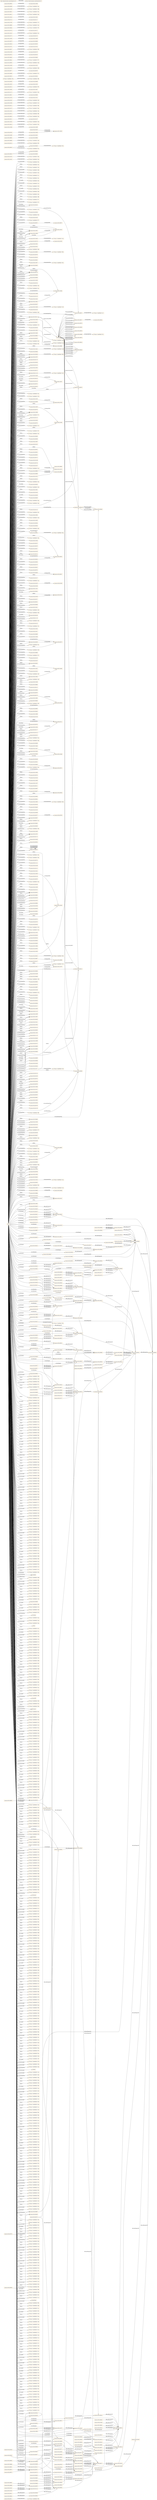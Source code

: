 digraph ar2dtool_diagram { 
rankdir=LR;
size="1501"
node [shape = rectangle, color="orange"]; "resource:SIO_000511" "resource:SIO_000520" "resource:SIO_000554" "10753ac5:174e3956d1f:-7e7b" "resource:SIO_000344" "10753ac5:174e3956d1f:-7f43" "resource:SIO_001265" "10753ac5:174e3956d1f:-7cb4" "10753ac5:174e3956d1f:-7f77" "resource:SIO_000806" "resource:SIO_000112" "resource:SIO_000072" "10753ac5:174e3956d1f:-7d6e" "resource:SIO_000452" "10753ac5:174e3956d1f:-7f1b" "resource:SIO_010001" "resource:SIO_010010" "resource:SIO_010009" "resource:SIO_010341" "10753ac5:174e3956d1f:-7f93" "resource:SIO_001001" "10753ac5:174e3956d1f:-7dab" "resource:SIO_010456" "resource:SIO_000750" "resource:SIO_000256" "resource:SIO_000431" "resource:SIO_000758" "resource:SIO_000391" "10753ac5:174e3956d1f:-7e6f" "resource:SIO_000692" "resource:SIO_000402" "resource:SIO_001091" "resource:SIO_010336" "resource:SIO_000776" "resource:SIO_000494" "resource:SIO_000056" "resource:SIO_010530" "resource:SIO_001014" "10753ac5:174e3956d1f:-7cfd" "resource:SIO_001405" "10753ac5:174e3956d1f:-7e2c" "resource:SIO_000016" "resource:SIO_000092" "resource:SIO_010368" "resource:SIO_001216" "resource:SIO_010289" "resource:SIO_010416" "resource:SIO_010048" "resource:SIO_010057" "resource:SIO_000167" "resource:SIO_000314" "resource:SIO_010375" "resource:SIO_001232" "resource:SIO_000962" "10753ac5:174e3956d1f:-7db4" "resource:SIO_010464" "resource:SIO_010295" "resource:SIO_000417" "10753ac5:174e3956d1f:-7c79" "resource:SIO_000106" "resource:SIO_000720" "resource:SIO_010450" "resource:SIO_010458" "resource:SIO_000532" "10753ac5:174e3956d1f:-7e62" "10753ac5:174e3956d1f:-7fd2" "resource:SIO_000708" "resource:SIO_000070" "resource:SIO_000404" "resource:SIO_010346" "resource:SIO_010075" "resource:SIO_001176" "resource:SIO_000185" "resource:SIO_001224" "resource:SIO_010035" "resource:SIO_000715" "10753ac5:174e3956d1f:-7cb8" "resource:SIO_010362" "resource:SIO_001210" "resource:SIO_001197" "10753ac5:174e3956d1f:-7cbf" "resource:SIO_000116" "resource:SIO_001218" "resource:SIO_000810" "resource:SIO_000125" "resource:SIO_000701" "resource:SIO_000076" "resource:SIO_000456" "resource:SIO_010442" "10753ac5:174e3956d1f:-7dcc" "10753ac5:174e3956d1f:-7d7d" "resource:SIO_000268" "resource:SIO_000499" "10753ac5:174e3956d1f:-7c9e" "resource:SIO_001010" "resource:SIO_011126" "resource:SIO_000754" "resource:SIO_010008" "10753ac5:174e3956d1f:-7f7c" "resource:SIO_001135" "resource:SIO_001095" "10753ac5:174e3956d1f:-7d6a" "10753ac5:174e3956d1f:-7f9b" "resource:SIO_000089" "resource:SIO_001008" "resource:SIO_010455" "resource:SIO_000722" "resource:SIO_001045" "10753ac5:174e3956d1f:-7e75" "resource:SIO_010462" "10753ac5:174e3956d1f:-7f57" "resource:SIO_001353" "resource:SIO_010101" "10753ac5:174e3956d1f:-7cb2" "resource:SIO_000036" "resource:SIO_000647" "resource:SIO_000538" "resource:SIO_010497" "resource:SIO_001291" "resource:SIO_010783" "resource:SIO_000458" "resource:SIO_001174" "resource:SIO_000913" "resource:SIO_000915" "resource:SIO_000613" "resource:SIO_000713" "resource:SIO_001188" "resource:SIO_000756" "resource:SIO_001297" "10753ac5:174e3956d1f:-7f8f" "resource:SIO_010047" "resource:SIO_000123" "10753ac5:174e3956d1f:-7e1d" "resource:SIO_000074" "resource:SIO_000083" "resource:SIO_010448" "resource:SIO_010533" "resource:SIO_000468" "resource:SIO_000014" "10753ac5:174e3956d1f:-7ffc" "resource:SIO_000516" "10753ac5:174e3956d1f:-7da5" "resource:SIO_001093" "resource:SIO_000500" "10753ac5:174e3956d1f:-7e26" "resource:SIO_010051" "10753ac5:174e3956d1f:-7f48" "resource:SIO_001043" "resource:SIO_000508" "resource:SIO_000429" "resource:SIO_000809" "10753ac5:174e3956d1f:-7dea" "10753ac5:174e3956d1f:-7ea8" "resource:SIO_010432" "resource:SIO_010782" "resource:SIO_000960" "resource:SIO_001132" "10753ac5:174e3956d1f:-7fe3" "resource:SIO_010004" "10753ac5:174e3956d1f:-7e3d" "10753ac5:174e3956d1f:-7d3c" "resource:SIO_000524" "resource:SIO_000550" "10753ac5:174e3956d1f:-7f15" "resource:SIO_010020" "resource:SIO_000034" "resource:SIO_000434" "resource:SIO_000577" "10753ac5:174e3956d1f:-7d85" "10753ac5:174e3956d1f:-7eb2" "resource:SIO_000005" "10753ac5:174e3956d1f:-7e9e" "resource:SIO_010309" "resource:SIO_010344" "10753ac5:174e3956d1f:-7edd" "resource:SIO_000747" "resource:SIO_000279" "resource:SIO_000441" "resource:SIO_000327" "resource:SIO_000462" "resource:SIO_000143" "resource:SIO_001295" "resource:SIO_000114" "resource:SIO_000454" "resource:SIO_000052" "resource:SIO_010378" "resource:SIO_000353" "resource:SIO_001370" "resource:SIO_001269" "resource:SIO_000012" "resource:SIO_000752" "10753ac5:174e3956d1f:-7f60" "resource:SIO_000555" "resource:SIO_001107" "10753ac5:174e3956d1f:-7ca2" "resource:SIO_001301" "resource:SIO_001035" "resource:SIO_001266" "resource:SIO_011001" "resource:SIO_000541" "resource:SIO_000270" "resource:SIO_000318" "resource:SIO_000549" "resource:SIO_001071" "resource:SIO_000512" "resource:SIO_000579" "resource:SIO_010460" "resource:SIO_000638" "resource:SIO_010011" "resource:SIO_001273" "10753ac5:174e3956d1f:-7e59" "resource:SIO_010410" "10753ac5:174e3956d1f:-7fc1" "10753ac5:174e3956d1f:-7d58" "resource:SIO_000609" "resource:SIO_000148" "resource:SIO_011118" "10753ac5:174e3956d1f:-7e65" "resource:SIO_001213" "10753ac5:174e3956d1f:-7cf1" "resource:SIO_000704" "resource:SIO_010342" "resource:SIO_010071" "resource:SIO_000460" "resource:SIO_010039" "resource:SIO_000257" "10753ac5:174e3956d1f:-7c61" "resource:SIO_000805" "10753ac5:174e3956d1f:-7fac" "10753ac5:174e3956d1f:-7f2f" "10753ac5:174e3956d1f:-7cc8" "resource:SIO_010337" "10753ac5:174e3956d1f:-7d28" "resource:SIO_000664" "10753ac5:174e3956d1f:-7c9a" "10753ac5:174e3956d1f:-7f72" "resource:SIO_001233" "resource:SIO_001375" "10753ac5:174e3956d1f:-7e43" "resource:SIO_001267" "resource:SIO_000261" "resource:SIO_010058" "resource:SIO_010451" "resource:SIO_001041" "resource:SIO_010459" "10753ac5:174e3956d1f:-7e4f" "resource:SIO_000807" "10753ac5:174e3956d1f:-7ce9" "resource:SIO_010358" "resource:SIO_000963" "resource:SIO_010780" "resource:SIO_000113" "resource:SIO_000004" "10753ac5:174e3956d1f:-7f27" "resource:SIO_000370" "resource:SIO_010296" "resource:SIO_010002" "resource:SIO_000405" "10753ac5:174e3956d1f:-7cd5" "resource:SIO_000440" "10753ac5:174e3956d1f:-7f5d" "10753ac5:174e3956d1f:-7e92" "resource:SIO_000448" "resource:SIO_000721" "resource:SIO_000751" "resource:SIO_000902" "resource:SIO_000432" "resource:SIO_010096" "resource:SIO_001294" "resource:SIO_001211" "resource:SIO_000702" "resource:SIO_010334" "resource:SIO_001177" "resource:SIO_000269" "resource:SIO_001015" "10753ac5:174e3956d1f:-7d1e" "10753ac5:174e3956d1f:-7dda" "resource:SIO_000390" "10753ac5:174e3956d1f:-7cea" "resource:SIO_010443" "resource:SIO_000457" "resource:SIO_010043" "resource:SIO_001090" "resource:SIO_000505" "resource:SIO_001046" "resource:SIO_000168" "resource:SIO_000321" "resource:SIO_001116" "resource:SIO_010376" "resource:SIO_010424" "resource:SIO_000965" "resource:SIO_000418" "10753ac5:174e3956d1f:-7da1" "resource:SIO_001009" "resource:SIO_010056" "resource:SIO_000723" "resource:SIO_001264" "resource:SIO_010090" "resource:SIO_011007" "resource:SIO_000111" "resource:SIO_000097" "resource:SIO_010463" "resource:SIO_010000" "resource:SIO_000903" "10753ac5:174e3956d1f:-7f05" "resource:SIO_000614" "resource:SIO_000640" "resource:SIO_000146" "resource:SIO_000648" "resource:SIO_000430" "resource:SIO_001292" "resource:SIO_000289" "resource:SIO_000707" "resource:SIO_000337" "10753ac5:174e3956d1f:-7e1e" "resource:SIO_000401" "resource:SIO_000459" "resource:SIO_000523" "10753ac5:174e3956d1f:-7f36" "resource:SIO_010340" "resource:SIO_010074" "resource:SIO_001175" "resource:SIO_001040" "resource:SIO_000914" "resource:SIO_000275" "resource:SIO_000675" "10753ac5:174e3956d1f:-7d52" "resource:SIO_000784" "10753ac5:174e3956d1f:-7d02" "resource:SIO_000714" "resource:SIO_011121" "resource:SIO_001298" "resource:SIO_001215" "resource:SIO_010415" "resource:SIO_010288" "resource:SIO_000342" "resource:SIO_001136" "10753ac5:174e3956d1f:-7f1e" "resource:SIO_000376" "10753ac5:174e3956d1f:-7de2" "resource:SIO_000166" "resource:SIO_010508" "resource:SIO_001231" "resource:SIO_000015" "resource:SIO_000580" "resource:SIO_000091" "10753ac5:174e3956d1f:-7ed5" "10753ac5:174e3956d1f:-7f3a" "10753ac5:174e3956d1f:-7c8f" "10753ac5:174e3956d1f:-7cbc" "resource:SIO_000150" "resource:SIO_010076" "resource:SIO_000995" "resource:SIO_001270" "resource:SIO_000307" "resource:SIO_001094" "resource:SIO_000559" "resource:SIO_000501" "10753ac5:174e3956d1f:-7ff8" "resource:SIO_000509" "resource:SIO_001262" "resource:SIO_010457" "resource:SIO_000762" "resource:SIO_001074" "resource:SIO_000539" "resource:SIO_000961" "10753ac5:174e3956d1f:-7d10" "resource:SIO_010005" "10753ac5:174e3956d1f:-7e54" "resource:SIO_010345" "10753ac5:174e3956d1f:-7f97" "resource:SIO_000328" "10753ac5:174e3956d1f:-7c93" "resource:SIO_010100" "10753ac5:174e3956d1f:-7ec7" "resource:SIO_000463" "resource:SIO_000144" "resource:SIO_000035" "resource:SIO_000435" "resource:SIO_010094" "resource:SIO_000395" "resource:SIO_010029" "resource:SIO_000578" "resource:SIO_000115" "resource:SIO_001217" "resource:SIO_000006" "resource:SIO_000124" "resource:SIO_000626" "resource:SIO_001289" "resource:SIO_000498" "10753ac5:174e3956d1f:-7f6e" "10753ac5:174e3956d1f:-7c99" "resource:SIO_000131" "resource:SIO_000653" "resource:SIO_000753" "resource:SIO_000997" "resource:SIO_001296" "10753ac5:174e3956d1f:-7e6c" "resource:SIO_001209" "10753ac5:174e3956d1f:-7d73" "resource:SIO_000333" "resource:SIO_000455" "10753ac5:174e3956d1f:-7fda" "resource:SIO_000503" "resource:SIO_000162" "10753ac5:174e3956d1f:-7cce" "resource:SIO_000284" "resource:SIO_001227" "resource:SIO_010038" "resource:SIO_000354" "resource:SIO_011125" "resource:SIO_010299" "resource:SIO_010007" "resource:SIO_000556" "resource:SIO_010411" "10753ac5:174e3956d1f:-7e0f" "resource:SIO_010310" "resource:SIO_010054" "resource:SIO_001145" "resource:SIO_001302" "resource:SIO_000592" "10753ac5:174e3956d1f:-7ca9" "resource:SIO_011002" "resource:SIO_011119" "resource:SIO_000428" "10753ac5:174e3956d1f:-7eec" "resource:SIO_000437" "resource:SIO_010099" "resource:SIO_001072" "resource:SIO_000069" "resource:SIO_000000" "resource:SIO_000400" "resource:SIO_000967" "resource:SIO_010461" "resource:SIO_000639" "resource:SIO_001274" "10753ac5:174e3956d1f:-7dbe" "resource:SIO_000396" "resource:SIO_001003" "resource:SIO_000564" "resource:SIO_000719" "resource:SIO_000612" "resource:SIO_000258" "resource:SIO_001214" "resource:SIO_001290" "resource:SIO_000755" "resource:SIO_001336" "resource:SIO_000705" "resource:SIO_000694" "resource:SIO_010046" "resource:SIO_000122" "resource:SIO_001038" "resource:SIO_010072" "resource:SIO_010532" "resource:SIO_000959" "resource:SIO_000476" "resource:SIO_000651" "resource:SIO_010025" "resource:SIO_001050" "10753ac5:174e3956d1f:-7fb6" "resource:SIO_000794" "resource:SIO_001139" "resource:SIO_000073" "resource:SIO_000453" "resource:SIO_000340" "10753ac5:174e3956d1f:-7ff0" "resource:SIO_010447" "resource:SIO_010059" "resource:SIO_000483" "resource:SIO_010506" "10753ac5:174e3956d1f:-7d63" "resource:SIO_000319" "resource:SIO_001234" "resource:SIO_000262" "10753ac5:174e3956d1f:-7d77" "10753ac5:174e3956d1f:-7c70" "resource:SIO_000449" "resource:SIO_000108" "resource:SIO_010052" "resource:SIO_000507" "10753ac5:174e3956d1f:-7daf" "resource:SIO_001260" "resource:SIO_000808" "resource:SIO_010359" "resource:SIO_010423" "10753ac5:174e3956d1f:-7ce3" "10753ac5:174e3956d1f:-7dfa" "resource:SIO_000589" "10753ac5:174e3956d1f:-7c7f" "resource:SIO_000017" "resource:SIO_010003" "resource:SIO_010343" "resource:SIO_000562" "resource:SIO_000142" "resource:SIO_000433" "resource:SIO_000469" "10753ac5:174e3956d1f:-7d84" "resource:SIO_000078" "resource:SIO_010044" "resource:SIO_000780" "resource:SIO_010030" "resource:SIO_000616" "resource:SIO_000966" "10753ac5:174e3956d1f:-7d9b" "resource:SIO_000302" "10753ac5:174e3956d1f:-7fb2" "resource:SIO_010363" "resource:SIO_010284" "resource:SIO_000080" "resource:SIO_000984" "resource:SIO_001047" "resource:SIO_001117" "resource:SIO_010377" "resource:SIO_010091" "10753ac5:174e3956d1f:-7e16" "resource:SIO_010425" ; /*classes style*/
	"resource:SIO_010009" -> "resource:SIO_010010" [ label = "owl:disjointWith" ];
	"resource:SIO_001098" -> "resource:SIO_000272" [ label = "rdfs:subPropertyOf" ];
	"resource:SIO_010462" -> "resource:SIO_010463" [ label = "owl:disjointWith" ];
	"resource:SIO_001279" -> "resource:SIO_000008" [ label = "rdfs:subPropertyOf" ];
	"resource:SIO_010377" -> "resource:SIO_010378" [ label = "owl:disjointWith" ];
	"resource:SIO_010377" -> "10753ac5:174e3956d1f:-7cbf" [ label = "owl:equivalentClass" ];
	"resource:SIO_000232" -> "resource:SIO_000062" [ label = "rdfs:subPropertyOf" ];
	"resource:SIO_000805" -> "resource:SIO_000806" [ label = "owl:disjointWith" ];
	"resource:SIO_010432" -> "10753ac5:174e3956d1f:-7cb4" [ label = "owl:equivalentClass" ];
	"resource:SIO_000202" -> "resource:SIO_000145" [ label = "rdfs:subPropertyOf" ];
	"resource:SIO_000093" -> "resource:SIO_000068" [ label = "rdfs:subPropertyOf" ];
	"resource:SIO_001280" -> "resource:SIO_000011" [ label = "rdfs:subPropertyOf" ];
	"resource:SIO_000274" -> "resource:SIO_000497" [ label = "rdfs:subPropertyOf" ];
	"resource:SIO_000274" -> "resource:SIO_000244" [ label = "rdfs:subPropertyOf" ];
	"resource:SIO_001008" -> "10753ac5:174e3956d1f:-7e16" [ label = "owl:equivalentClass" ];
	"resource:SIO_000455" -> "resource:SIO_000458" [ label = "owl:disjointWith" ];
	"resource:SIO_000455" -> "10753ac5:174e3956d1f:-7f1e" [ label = "owl:equivalentClass" ];
	"resource:SIO_000063" -> "resource:SIO_000062" [ label = "rdfs:subPropertyOf" ];
	"resource:SIO_010082" -> "resource:SIO_010078" [ label = "rdfs:subPropertyOf" ];
	"resource:SIO_000244" -> "resource:SIO_000352" [ label = "rdfs:subPropertyOf" ];
	"resource:SIO_000636" -> "resource:SIO_000352" [ label = "rdfs:subPropertyOf" ];
	"resource:SIO_000425" -> "resource:SIO_000001" [ label = "rdfs:subPropertyOf" ];
	"resource:SIO_000214" -> "resource:SIO_000425" [ label = "rdfs:subPropertyOf" ];
	"resource:SIO_000793" -> "resource:SIO_000687" [ label = "rdfs:subPropertyOf" ];
	"resource:SIO_001401" -> "resource:SIO_001154" [ label = "rdfs:subPropertyOf" ];
	"resource:SIO_000974" -> "resource:SIO_000053" [ label = "rdfs:subPropertyOf" ];
	"resource:SIO_000497" -> "resource:SIO_000272" [ label = "rdfs:subPropertyOf" ];
	"resource:SIO_010782" -> "resource:SIO_010783" [ label = "owl:disjointWith" ];
	"resource:SIO_000286" -> "resource:SIO_000497" [ label = "rdfs:subPropertyOf" ];
	"resource:SIO_000552" -> "resource:SIO_000230" [ label = "rdfs:subPropertyOf" ];
	"resource:SIO_001262" -> "10753ac5:174e3956d1f:-7d85" [ label = "owl:equivalentClass" ];
	"resource:SIO_000341" -> "resource:SIO_000425" [ label = "rdfs:subPropertyOf" ];
	"resource:SIO_000733" -> "resource:SIO_000737" [ label = "rdfs:subPropertyOf" ];
	"resource:SIO_000437" -> "10753ac5:174e3956d1f:-7f3a" [ label = "owl:equivalentClass" ];
	"resource:SIO_010456" -> "10753ac5:174e3956d1f:-7c9a" [ label = "owl:equivalentClass" ];
	"resource:SIO_000311" -> "resource:SIO_000232" [ label = "rdfs:subPropertyOf" ];
	"resource:SIO_000226" -> "resource:SIO_000236" [ label = "rdfs:subPropertyOf" ];
	"resource:SIO_000775" -> "resource:SIO_000773" [ label = "rdfs:subPropertyOf" ];
	"resource:SIO_000268" -> "10753ac5:174e3956d1f:-7f6e" [ label = "owl:equivalentClass" ];
	"resource:SIO_000142" -> "resource:SIO_000143" [ label = "owl:disjointWith" ];
	"resource:SIO_000449" -> "resource:SIO_000468" [ label = "owl:disjointWith" ];
	"resource:SIO_000323" -> "resource:SIO_000128" [ label = "rdfs:subPropertyOf" ];
	"resource:SIO_001159" -> "resource:SIO_000062" [ label = "rdfs:subPropertyOf" ];
	"resource:SIO_000208" -> "resource:SIO_000773" [ label = "rdfs:subPropertyOf" ];
	"resource:SIO_000365" -> "resource:SIO_000219" [ label = "rdfs:subPropertyOf" ];
	"resource:SIO_000631" -> "resource:SIO_000628" [ label = "rdfs:subPropertyOf" ];
	"resource:SIO_000420" -> "resource:SIO_000425" [ label = "rdfs:subPropertyOf" ];
	"resource:SIO_000335" -> "resource:SIO_000652" [ label = "rdfs:subPropertyOf" ];
	"resource:SIO_000335" -> "resource:SIO_000293" [ label = "rdfs:subPropertyOf" ];
	"resource:SIO_000124" -> "10753ac5:174e3956d1f:-7f93" [ label = "owl:equivalentClass" ];
	"resource:SIO_001045" -> "10753ac5:174e3956d1f:-7e0f" [ label = "owl:equivalentClass" ];
	"resource:SIO_010058" -> "resource:SIO_010059" [ label = "owl:disjointWith" ];
	"resource:SIO_000673" -> "resource:SIO_000671" [ label = "rdfs:subPropertyOf" ];
	"resource:SIO_000462" -> "resource:SIO_000463" [ label = "owl:disjointWith" ];
	"resource:SIO_000251" -> "resource:SIO_000249" [ label = "rdfs:subPropertyOf" ];
	"resource:SIO_000643" -> "resource:SIO_000224" [ label = "rdfs:subPropertyOf" ];
	"resource:SIO_000558" -> "resource:SIO_010302" [ label = "rdfs:subPropertyOf" ];
	"resource:SIO_001353" -> "10753ac5:174e3956d1f:-7d6e" [ label = "owl:equivalentClass" ];
	"resource:SIO_000221" -> "resource:SIO_000008" [ label = "rdfs:subPropertyOf" ];
	"resource:SIO_010336" -> "resource:SIO_010337" [ label = "owl:disjointWith" ];
	"resource:SIO_000709" -> "resource:SIO_000001" [ label = "rdfs:subPropertyOf" ];
	"resource:SIO_000293" -> "resource:SIO_000203" [ label = "rdfs:subPropertyOf" ];
	"resource:SIO_011126" -> "10753ac5:174e3956d1f:-7c61" [ label = "owl:equivalentClass" ];
	"resource:SIO_000655" -> "resource:SIO_000294" [ label = "rdfs:subPropertyOf" ];
	"resource:SIO_000052" -> "10753ac5:174e3956d1f:-7fda" [ label = "owl:equivalentClass" ];
	"resource:SIO_000710" -> "resource:SIO_000709" [ label = "rdfs:subPropertyOf" ];
	"resource:SIO_000233" -> "resource:SIO_000011" [ label = "rdfs:subPropertyOf" ];
	"resource:SIO_001154" -> "resource:SIO_000294" [ label = "rdfs:subPropertyOf" ];
	"resource:SIO_000203" -> "resource:SIO_000322" [ label = "rdfs:subPropertyOf" ];
	"resource:SIO_000697" -> "resource:SIO_000709" [ label = "rdfs:subPropertyOf" ];
	"resource:SIO_001009" -> "resource:SIO_001010" [ label = "owl:disjointWith" ];
	"resource:SIO_010083" -> "resource:SIO_010079" [ label = "rdfs:subPropertyOf" ];
	"resource:SIO_000064" -> "resource:SIO_000219" [ label = "rdfs:subPropertyOf" ];
	"resource:SIO_000456" -> "resource:SIO_000457" [ label = "owl:disjointWith" ];
	"resource:SIO_000245" -> "resource:SIO_000294" [ label = "rdfs:subPropertyOf" ];
	"resource:SIO_000511" -> "10753ac5:174e3956d1f:-7f05" [ label = "owl:equivalentClass" ];
	"resource:SIO_000426" -> "resource:SIO_000425" [ label = "rdfs:subPropertyOf" ];
	"resource:SIO_000215" -> "resource:SIO_000011" [ label = "rdfs:subPropertyOf" ];
	"resource:SIO_001402" -> "resource:SIO_001154" [ label = "rdfs:subPropertyOf" ];
	"resource:SIO_000975" -> "resource:SIO_000093" [ label = "rdfs:subPropertyOf" ];
	"resource:SIO_000679" -> "resource:SIO_000054" [ label = "rdfs:subPropertyOf" ];
	"resource:SIO_000553" -> "resource:SIO_000231" [ label = "rdfs:subPropertyOf" ];
	"resource:SIO_000342" -> "10753ac5:174e3956d1f:-7f48" [ label = "owl:equivalentClass" ];
	"resource:SIO_000734" -> "resource:SIO_000699" [ label = "rdfs:subPropertyOf" ];
	"resource:SIO_000257" -> "resource:SIO_000258" [ label = "owl:disjointWith" ];
	"resource:SIO_000131" -> "resource:SIO_001197" [ label = "owl:disjointWith" ];
	"resource:SIO_000523" -> "resource:SIO_000524" [ label = "owl:disjointWith" ];
	"resource:SIO_010457" -> "10753ac5:174e3956d1f:-7c93" [ label = "owl:equivalentClass" ];
	"resource:SIO_000312" -> "resource:SIO_000229" [ label = "rdfs:subPropertyOf" ];
	"resource:SIO_000704" -> "resource:SIO_000721" [ label = "owl:disjointWith" ];
	"resource:SIO_000227" -> "resource:SIO_000643" [ label = "rdfs:subPropertyOf" ];
	"resource:SIO_000680" -> "resource:SIO_000679" [ label = "rdfs:subPropertyOf" ];
	"resource:SIO_010005" -> "resource:SIO_010047" [ label = "owl:disjointWith" ];
	"resource:SIO_000269" -> "resource:SIO_000270" [ label = "owl:disjointWith" ];
	"resource:SIO_010288" -> "resource:SIO_010289" [ label = "owl:disjointWith" ];
	"resource:SIO_000324" -> "resource:SIO_000202" [ label = "rdfs:subPropertyOf" ];
	"resource:SIO_010343" -> "10753ac5:174e3956d1f:-7cea" [ label = "owl:equivalentClass" ];
	"resource:SIO_000692" -> "resource:SIO_000694" [ label = "owl:disjointWith" ];
	"resource:SIO_000028" -> "resource:SIO_000145" [ label = "rdfs:subPropertyOf" ];
	"resource:SIO_000209" -> "resource:SIO_000773" [ label = "rdfs:subPropertyOf" ];
	"resource:SIO_000577" -> "resource:SIO_000578" [ label = "owl:disjointWith" ];
	"resource:SIO_000758" -> "resource:SIO_001093" [ label = "owl:disjointWith" ];
	"resource:SIO_000240" -> "resource:SIO_000203" [ label = "rdfs:subPropertyOf" ];
	"resource:SIO_000632" -> "resource:SIO_000210" [ label = "rdfs:subPropertyOf" ];
	"resource:SIO_000421" -> "resource:SIO_000425" [ label = "rdfs:subPropertyOf" ];
	"resource:SIO_000210" -> "resource:SIO_000628" [ label = "rdfs:subPropertyOf" ];
	"resource:SIO_000125" -> "10753ac5:174e3956d1f:-7f8f" [ label = "owl:equivalentClass" ];
	"resource:SIO_001046" -> "resource:SIO_001047" [ label = "owl:disjointWith" ];
	"resource:SIO_010410" -> "10753ac5:174e3956d1f:-7cbc" [ label = "owl:equivalentClass" ];
	"resource:SIO_000970" -> "resource:SIO_000975" [ label = "rdfs:subPropertyOf" ];
	"resource:SIO_001101" -> "resource:SIO_000709" [ label = "rdfs:subPropertyOf" ];
	"resource:SIO_000674" -> "resource:SIO_000672" [ label = "rdfs:subPropertyOf" ];
	"resource:SIO_000589" -> "10753ac5:174e3956d1f:-7eec" [ label = "owl:equivalentClass" ];
	"http://semanticscience.org/ontology/sio.owl" -> "http://creativecommons.org/licenses/by/4.0/" [ label = "terms:license" ];
	"resource:SIO_000252" -> "resource:SIO_000212" [ label = "rdfs:subPropertyOf" ];
	"resource:SIO_000644" -> "resource:SIO_000223" [ label = "rdfs:subPropertyOf" ];
	"resource:SIO_001269" -> "resource:SIO_001270" [ label = "owl:disjointWith" ];
	"resource:SIO_000222" -> "resource:SIO_000011" [ label = "rdfs:subPropertyOf" ];
	"resource:SIO_000011" -> "resource:SIO_000001" [ label = "rdfs:subPropertyOf" ];
	"resource:SIO_000318" -> "resource:SIO_000319" [ label = "owl:disjointWith" ];
	"resource:SIO_000294" -> "resource:SIO_000243" [ label = "rdfs:subPropertyOf" ];
	"resource:SIO_010000" -> "10753ac5:174e3956d1f:-7d63" [ label = "owl:equivalentClass" ];
	"resource:SIO_001209" -> "10753ac5:174e3956d1f:-7d9b" [ label = "owl:equivalentClass" ];
	"resource:SIO_000656" -> "resource:SIO_000655" [ label = "rdfs:subPropertyOf" ];
	"resource:SIO_000053" -> "resource:SIO_000028" [ label = "rdfs:subPropertyOf" ];
	"resource:SIO_000234" -> "resource:SIO_000008" [ label = "rdfs:subPropertyOf" ];
	"resource:SIO_001155" -> "resource:SIO_000352" [ label = "rdfs:subPropertyOf" ];
	"resource:SIO_000807" -> "resource:SIO_000808" [ label = "owl:disjointWith" ];
	"resource:SIO_001210" -> "resource:SIO_001211" [ label = "owl:disjointWith" ];
	"resource:SIO_000204" -> "resource:SIO_000322" [ label = "rdfs:subPropertyOf" ];
	"resource:SIO_000095" -> "resource:SIO_000011" [ label = "rdfs:subPropertyOf" ];
	"resource:SIO_000668" -> "resource:SIO_000628" [ label = "rdfs:subPropertyOf" ];
	"resource:SIO_010295" -> "resource:SIO_010296" [ label = "owl:disjointWith" ];
	"resource:SIO_000246" -> "resource:SIO_000245" [ label = "rdfs:subPropertyOf" ];
	"resource:SIO_000427" -> "resource:SIO_000424" [ label = "rdfs:subPropertyOf" ];
	"resource:SIO_000216" -> "resource:SIO_000008" [ label = "rdfs:subPropertyOf" ];
	"resource:SIO_001403" -> "resource:SIO_000001" [ label = "rdfs:subPropertyOf" ];
	"resource:SIO_000005" -> "resource:SIO_000340" [ label = "owl:disjointWith" ];
	"resource:SIO_000288" -> "resource:SIO_000203" [ label = "rdfs:subPropertyOf" ];
	"resource:SIO_000554" -> "resource:SIO_000555" [ label = "owl:disjointWith" ];
	"resource:SIO_000469" -> "10753ac5:174e3956d1f:-7f15" [ label = "owl:equivalentClass" ];
	"resource:SIO_010362" -> "10753ac5:174e3956d1f:-7cce" [ label = "owl:equivalentClass" ];
	"resource:SIO_000735" -> "resource:SIO_000733" [ label = "rdfs:subPropertyOf" ];
	"resource:SIO_000132" -> "resource:SIO_000322" [ label = "rdfs:subPropertyOf" ];
	"resource:SIO_010458" -> "10753ac5:174e3956d1f:-7c8f" [ label = "owl:equivalentClass" ];
	"resource:SIO_000313" -> "resource:SIO_000310" [ label = "rdfs:subPropertyOf" ];
	"resource:SIO_000892" -> "resource:SIO_000212" [ label = "rdfs:subPropertyOf" ];
	"resource:SIO_000228" -> "resource:SIO_000644" [ label = "rdfs:subPropertyOf" ];
	"resource:SIO_000681" -> "resource:SIO_000679" [ label = "rdfs:subPropertyOf" ];
	"resource:SIO_000017" -> "resource:SIO_000354" [ label = "owl:disjointWith" ];
	"resource:SIO_010302" -> "resource:SIO_000272" [ label = "rdfs:subPropertyOf" ];
	"resource:SIO_000089" -> "10753ac5:174e3956d1f:-7fc1" [ label = "owl:equivalentClass" ];
	"resource:SIO_000440" -> "10753ac5:174e3956d1f:-7f2f" [ label = "owl:equivalentClass" ];
	"resource:SIO_000355" -> "resource:SIO_000229" [ label = "rdfs:subPropertyOf" ];
	"resource:SIO_000059" -> "resource:SIO_000008" [ label = "rdfs:subPropertyOf" ];
	"resource:SIO_010078" -> "resource:SIO_000338" [ label = "rdfs:subPropertyOf" ];
	"resource:SIO_000325" -> "10753ac5:174e3956d1f:-7ff4" [ label = "owl:propertyChainAxiom" ];
	"resource:SIO_000325" -> "resource:SIO_000322" [ label = "rdfs:subPropertyOf" ];
	"resource:SIO_001035" -> "resource:SIO_001038" [ label = "owl:disjointWith" ];
	"resource:SIO_000029" -> "resource:SIO_000096" [ label = "rdfs:subPropertyOf" ];
	"resource:SIO_001301" -> "resource:SIO_001302" [ label = "owl:disjointWith" ];
	"resource:SIO_010048" -> "resource:SIO_010052" [ label = "owl:disjointWith" ];
	"resource:SIO_000482" -> "resource:SIO_000283" [ label = "rdfs:subPropertyOf" ];
	"resource:SIO_000060" -> "resource:SIO_000205" [ label = "rdfs:subPropertyOf" ];
	"resource:SIO_000452" -> "resource:SIO_000454" [ label = "owl:disjointWith" ];
	"resource:SIO_000452" -> "resource:SIO_000453" [ label = "owl:disjointWith" ];
	"resource:SIO_000241" -> "resource:SIO_000652" [ label = "rdfs:subPropertyOf" ];
	"resource:SIO_000241" -> "resource:SIO_000211" [ label = "rdfs:subPropertyOf" ];
	"resource:SIO_000633" -> "resource:SIO_000205" [ label = "rdfs:subPropertyOf" ];
	"resource:SIO_000422" -> "resource:SIO_000283" [ label = "rdfs:subPropertyOf" ];
	"resource:SIO_000211" -> "resource:SIO_000203" [ label = "rdfs:subPropertyOf" ];
	"resource:SIO_000971" -> "resource:SIO_000974" [ label = "rdfs:subPropertyOf" ];
	"resource:SIO_000307" -> "10753ac5:174e3956d1f:-7f60" [ label = "owl:equivalentClass" ];
	"resource:SIO_000283" -> "resource:SIO_000272" [ label = "rdfs:subPropertyOf" ];
	"resource:SIO_000675" -> "10753ac5:174e3956d1f:-7ec7" [ label = "owl:equivalentClass" ];
	"resource:SIO_000072" -> "resource:SIO_000073" [ label = "owl:disjointWith" ];
	"resource:SIO_000253" -> "resource:SIO_000008" [ label = "rdfs:subPropertyOf" ];
	"resource:SIO_001174" -> "10753ac5:174e3956d1f:-7dbe" [ label = "owl:equivalentClass" ];
	"resource:SIO_000223" -> "resource:SIO_000008" [ label = "rdfs:subPropertyOf" ];
	"resource:SIO_010423" -> "10753ac5:174e3956d1f:-7cb8" [ label = "owl:equivalentClass" ];
	"resource:SIO_000772" -> "resource:SIO_000631" [ label = "rdfs:subPropertyOf" ];
	"resource:SIO_000687" -> "resource:SIO_000322" [ label = "rdfs:subPropertyOf" ];
	"resource:SIO_001090" -> "resource:SIO_001091" [ label = "owl:disjointWith" ];
	"resource:SIO_000657" -> "resource:SIO_000352" [ label = "rdfs:subPropertyOf" ];
	"resource:SIO_000054" -> "resource:SIO_000053" [ label = "rdfs:subPropertyOf" ];
	"resource:SIO_000235" -> "resource:SIO_000586" [ label = "rdfs:subPropertyOf" ];
	"resource:SIO_001156" -> "resource:SIO_000294" [ label = "rdfs:subPropertyOf" ];
	"resource:SIO_001156" -> "resource:SIO_000229" [ label = "rdfs:subPropertyOf" ];
	"resource:SIO_000205" -> "resource:SIO_000212" [ label = "rdfs:subPropertyOf" ];
	"resource:SIO_000784" -> "resource:SIO_010048" [ label = "owl:disjointWith" ];
	"resource:SIO_000699" -> "resource:SIO_000737" [ label = "rdfs:subPropertyOf" ];
	"resource:SIO_000965" -> "10753ac5:174e3956d1f:-7e43" [ label = "owl:equivalentClass" ];
	"resource:SIO_000096" -> "resource:SIO_000093" [ label = "rdfs:subPropertyOf" ];
	"resource:SIO_000362" -> "resource:SIO_000008" [ label = "rdfs:subPropertyOf" ];
	"resource:SIO_000277" -> "resource:SIO_000631" [ label = "rdfs:subPropertyOf" ];
	"resource:SIO_000066" -> "resource:SIO_000253" [ label = "rdfs:subPropertyOf" ];
	"resource:SIO_000458" -> "10753ac5:174e3956d1f:-7f1b" [ label = "owl:equivalentClass" ];
	"resource:SIO_000332" -> "resource:SIO_000563" [ label = "rdfs:subPropertyOf" ];
	"resource:SIO_000247" -> "resource:SIO_000244" [ label = "rdfs:subPropertyOf" ];
	"resource:SIO_000905" -> "resource:SIO_000291" [ label = "rdfs:subPropertyOf" ];
	"resource:SIO_010532" -> "resource:SIO_010533" [ label = "owl:disjointWith" ];
	"resource:SIO_010447" -> "resource:SIO_010448" [ label = "owl:disjointWith" ];
	"resource:SIO_000217" -> "resource:SIO_000223" [ label = "rdfs:subPropertyOf" ];
	"resource:SIO_000609" -> "10753ac5:174e3956d1f:-7edd" [ label = "owl:equivalentClass" ];
	"resource:SIO_001404" -> "resource:SIO_001403" [ label = "rdfs:subPropertyOf" ];
	"resource:SIO_000640" -> "resource:SIO_000751" [ label = "owl:disjointWith" ];
	"resource:SIO_010363" -> "10753ac5:174e3956d1f:-7cc8" [ label = "owl:equivalentClass" ];
	"resource:SIO_000736" -> "resource:SIO_000001" [ label = "rdfs:subPropertyOf" ];
	"resource:SIO_010459" -> "resource:SIO_010460" [ label = "owl:disjointWith" ];
	"resource:SIO_000314" -> "10753ac5:174e3956d1f:-7f5d" [ label = "owl:equivalentClass" ];
	"resource:SIO_000229" -> "resource:SIO_000132" [ label = "rdfs:subPropertyOf" ];
	"resource:SIO_000682" -> "resource:SIO_000029" [ label = "rdfs:subPropertyOf" ];
	"resource:SIO_000652" -> "resource:SIO_000203" [ label = "rdfs:subPropertyOf" ];
	"resource:SIO_001096" -> "resource:SIO_000272" [ label = "rdfs:subPropertyOf" ];
	"resource:SIO_000441" -> "10753ac5:174e3956d1f:-7f27" [ label = "owl:equivalentClass" ];
	"resource:SIO_010375" -> "resource:SIO_010376" [ label = "owl:disjointWith" ];
	"resource:SIO_000356" -> "resource:SIO_000062" [ label = "rdfs:subPropertyOf" ];
	"resource:SIO_001277" -> "resource:SIO_000628" [ label = "rdfs:subPropertyOf" ];
	"resource:SIO_000230" -> "resource:SIO_000132" [ label = "rdfs:subPropertyOf" ];
	"resource:SIO_000145" -> "resource:SIO_000322" [ label = "rdfs:subPropertyOf" ];
	"resource:SIO_010079" -> "resource:SIO_000339" [ label = "rdfs:subPropertyOf" ];
	"resource:SIO_000960" -> "resource:SIO_000962" [ label = "owl:disjointWith" ];
	"resource:SIO_000960" -> "resource:SIO_000961" [ label = "owl:disjointWith" ];
	"resource:SIO_000272" -> "resource:SIO_000736" [ label = "rdfs:subPropertyOf" ];
	"resource:SIO_000579" -> "resource:SIO_000580" [ label = "owl:disjointWith" ];
	"resource:SIO_000061" -> "resource:SIO_000322" [ label = "rdfs:subPropertyOf" ];
	"resource:SIO_010080" -> "resource:SIO_010078" [ label = "rdfs:subPropertyOf" ];
	"resource:SIO_000242" -> "resource:SIO_000652" [ label = "rdfs:subPropertyOf" ];
	"resource:SIO_000242" -> "resource:SIO_000240" [ label = "rdfs:subPropertyOf" ];
	"resource:SIO_000634" -> "resource:SIO_000558" [ label = "rdfs:subPropertyOf" ];
	"resource:SIO_000900" -> "resource:SIO_000216" [ label = "rdfs:subPropertyOf" ];
	"resource:SIO_000549" -> "resource:SIO_000550" [ label = "owl:disjointWith" ];
	"resource:SIO_010442" -> "10753ac5:174e3956d1f:-7ca9" [ label = "owl:equivalentClass" ];
	"resource:SIO_000338" -> "resource:SIO_000563" [ label = "rdfs:subPropertyOf" ];
	"resource:SIO_000338" -> "resource:SIO_000243" [ label = "rdfs:subPropertyOf" ];
	"resource:SIO_000212" -> "resource:SIO_000001" [ label = "rdfs:subPropertyOf" ];
	"resource:SIO_000972" -> "resource:SIO_000974" [ label = "rdfs:subPropertyOf" ];
	"resource:SIO_000495" -> "resource:SIO_000272" [ label = "rdfs:subPropertyOf" ];
	"resource:SIO_010780" -> "10753ac5:174e3956d1f:-7c70" [ label = "owl:equivalentClass" ];
	"resource:SIO_000254" -> "resource:SIO_000011" [ label = "rdfs:subPropertyOf" ];
	"resource:SIO_000646" -> "resource:SIO_000643" [ label = "rdfs:subPropertyOf" ];
	"resource:SIO_000224" -> "resource:SIO_000011" [ label = "rdfs:subPropertyOf" ];
	"resource:SIO_000139" -> "resource:SIO_000132" [ label = "rdfs:subPropertyOf" ];
	"resource:SIO_010424" -> "resource:SIO_010425" [ label = "owl:disjointWith" ];
	"resource:SIO_000773" -> "resource:SIO_000252" [ label = "rdfs:subPropertyOf" ];
	"resource:SIO_000562" -> "resource:SIO_010284" [ label = "owl:disjointWith" ];
	"resource:SIO_000477" -> "resource:SIO_000422" [ label = "rdfs:subPropertyOf" ];
	"resource:SIO_010309" -> "resource:SIO_010310" [ label = "owl:disjointWith" ];
	"resource:SIO_000658" -> "resource:SIO_000657" [ label = "rdfs:subPropertyOf" ];
	"resource:SIO_001242" -> "resource:SIO_000736" [ label = "rdfs:subPropertyOf" ];
	"resource:SIO_001157" -> "resource:SIO_000352" [ label = "rdfs:subPropertyOf" ];
	"resource:SIO_000236" -> "resource:SIO_000646" [ label = "rdfs:subPropertyOf" ];
	"resource:SIO_000628" -> "resource:SIO_000001" [ label = "rdfs:subPropertyOf" ];
	"resource:SIO_000809" -> "10753ac5:174e3956d1f:-7e6f" [ label = "owl:equivalentClass" ];
	"resource:SIO_000206" -> "resource:SIO_000772" [ label = "rdfs:subPropertyOf" ];
	"resource:SIO_000966" -> "resource:SIO_000967" [ label = "owl:disjointWith" ];
	"resource:SIO_000363" -> "resource:SIO_000011" [ label = "rdfs:subPropertyOf" ];
	"resource:SIO_000278" -> "resource:SIO_000252" [ label = "rdfs:subPropertyOf" ];
	"resource:SIO_000810" -> "10753ac5:174e3956d1f:-7e6c" [ label = "owl:equivalentClass" ];
	"resource:SIO_000248" -> "resource:SIO_000352" [ label = "rdfs:subPropertyOf" ];
	"resource:SIO_000122" -> "10753ac5:174e3956d1f:-7f9b" [ label = "owl:equivalentClass" ];
	"resource:SIO_000490" -> "resource:SIO_000482" [ label = "rdfs:subPropertyOf" ];
	"resource:SIO_000218" -> "resource:SIO_000224" [ label = "rdfs:subPropertyOf" ];
	"resource:SIO_000671" -> "resource:SIO_000008" [ label = "rdfs:subPropertyOf" ];
	"resource:SIO_001405" -> "resource:SIO_010052" [ label = "owl:disjointWith" ];
	"resource:SIO_000586" -> "resource:SIO_000644" [ label = "rdfs:subPropertyOf" ];
	"resource:SIO_000641" -> "resource:SIO_000008" [ label = "rdfs:subPropertyOf" ];
	"resource:SIO_000737" -> "resource:SIO_000736" [ label = "rdfs:subPropertyOf" ];
	"resource:SIO_000707" -> "resource:SIO_000708" [ label = "owl:disjointWith" ];
	"resource:SIO_000291" -> "resource:SIO_000230" [ label = "rdfs:subPropertyOf" ];
	"resource:SIO_000080" -> "resource:SIO_000448" [ label = "owl:disjointWith" ];
	"resource:SIO_001097" -> "resource:SIO_000272" [ label = "rdfs:subPropertyOf" ];
	"resource:SIO_010461" -> "resource:SIO_010464" [ label = "owl:disjointWith" ];
	"resource:SIO_001278" -> "resource:SIO_000628" [ label = "rdfs:subPropertyOf" ];
	"resource:SIO_000749" -> "resource:SIO_000737" [ label = "rdfs:subPropertyOf" ];
	"resource:SIO_000231" -> "resource:SIO_000062" [ label = "rdfs:subPropertyOf" ];
	"resource:SIO_000020" -> "resource:SIO_000210" [ label = "rdfs:subPropertyOf" ];
	"resource:SIO_010346" -> "10753ac5:174e3956d1f:-7cd5" [ label = "owl:equivalentClass" ];
	"resource:SIO_000719" -> "resource:SIO_000720" [ label = "owl:disjointWith" ];
	"resource:SIO_000092" -> "10753ac5:174e3956d1f:-7fb6" [ label = "owl:equivalentClass" ];
	"resource:SIO_000484" -> "resource:SIO_000482" [ label = "rdfs:subPropertyOf" ];
	"resource:SIO_000273" -> "resource:SIO_000053" [ label = "rdfs:subPropertyOf" ];
	"resource:SIO_000062" -> "resource:SIO_000322" [ label = "rdfs:subPropertyOf" ];
	"resource:SIO_010081" -> "resource:SIO_010079" [ label = "rdfs:subPropertyOf" ];
	"resource:SIO_001375" -> "10753ac5:174e3956d1f:-7d6a" [ label = "owl:equivalentClass" ];
	"resource:SIO_000369" -> "resource:SIO_000273" [ label = "rdfs:subPropertyOf" ];
	"resource:SIO_000243" -> "resource:SIO_000322" [ label = "rdfs:subPropertyOf" ];
	"resource:SIO_000635" -> "resource:SIO_000294" [ label = "rdfs:subPropertyOf" ];
	"resource:SIO_000901" -> "resource:SIO_000215" [ label = "rdfs:subPropertyOf" ];
	"resource:SIO_000424" -> "resource:SIO_000283" [ label = "rdfs:subPropertyOf" ];
	"resource:SIO_000339" -> "resource:SIO_000557" [ label = "rdfs:subPropertyOf" ];
	"resource:SIO_000339" -> "resource:SIO_000243" [ label = "rdfs:subPropertyOf" ];
	"resource:SIO_000213" -> "resource:SIO_000425" [ label = "rdfs:subPropertyOf" ];
	"resource:SIO_000128" -> "resource:SIO_000061" [ label = "rdfs:subPropertyOf" ];
	"resource:SIO_000973" -> "resource:SIO_000975" [ label = "rdfs:subPropertyOf" ];
	"resource:SIO_000496" -> "resource:SIO_000495" [ label = "rdfs:subPropertyOf" ];
	"resource:SIO_000255" -> "resource:SIO_000008" [ label = "rdfs:subPropertyOf" ];
	"resource:SIO_000647" -> "resource:SIO_000648" [ label = "owl:disjointWith" ];
	"resource:SIO_010455" -> "10753ac5:174e3956d1f:-7c9e" [ label = "owl:equivalentClass" ];
	"resource:SIO_000310" -> "resource:SIO_000093" [ label = "rdfs:subPropertyOf" ];
	"resource:SIO_000225" -> "resource:SIO_000235" [ label = "rdfs:subPropertyOf" ];
	"resource:SIO_000774" -> "resource:SIO_000772" [ label = "rdfs:subPropertyOf" ];
	"resource:SIO_001116" -> "resource:SIO_001117" [ label = "owl:disjointWith" ];
	"resource:SIO_000563" -> "resource:SIO_000628" [ label = "rdfs:subPropertyOf" ];
	"resource:SIO_000352" -> "resource:SIO_000243" [ label = "rdfs:subPropertyOf" ];
	"resource:SIO_001273" -> "resource:SIO_001274" [ label = "owl:disjointWith" ];
	"resource:SIO_000322" -> "resource:SIO_000001" [ label = "rdfs:subPropertyOf" ];
	"resource:SIO_001158" -> "resource:SIO_000229" [ label = "rdfs:subPropertyOf" ];
	"resource:SIO_000629" -> "resource:SIO_000557" [ label = "rdfs:subPropertyOf" ];
	"resource:SIO_000207" -> "resource:SIO_000772" [ label = "rdfs:subPropertyOf" ];
	"resource:SIO_010100" -> "resource:SIO_010101" [ label = "owl:disjointWith" ];
	"resource:SIO_000364" -> "resource:SIO_000253" [ label = "rdfs:subPropertyOf" ];
	"resource:SIO_000630" -> "resource:SIO_010302" [ label = "rdfs:subPropertyOf" ];
	"resource:SIO_000068" -> "resource:SIO_000061" [ label = "rdfs:subPropertyOf" ];
	"resource:SIO_000334" -> "resource:SIO_000652" [ label = "rdfs:subPropertyOf" ];
	"resource:SIO_000334" -> "resource:SIO_000288" [ label = "rdfs:subPropertyOf" ];
	"resource:SIO_000249" -> "resource:SIO_000294" [ label = "rdfs:subPropertyOf" ];
	"resource:SIO_000123" -> "10753ac5:174e3956d1f:-7f97" [ label = "owl:equivalentClass" ];
	"resource:SIO_010057" -> "10753ac5:174e3956d1f:-7d3c" [ label = "owl:equivalentClass" ];
	"resource:SIO_000491" -> "resource:SIO_000482" [ label = "rdfs:subPropertyOf" ];
	"resource:SIO_000219" -> "resource:SIO_000011" [ label = "rdfs:subPropertyOf" ];
	"resource:SIO_000672" -> "resource:SIO_000011" [ label = "rdfs:subPropertyOf" ];
	"resource:SIO_000008" -> "resource:SIO_000001" [ label = "rdfs:subPropertyOf" ];
	"resource:SIO_000250" -> "resource:SIO_000248" [ label = "rdfs:subPropertyOf" ];
	"resource:SIO_000642" -> "resource:SIO_000011" [ label = "rdfs:subPropertyOf" ];
	"resource:SIO_000557" -> "resource:SIO_000212" [ label = "rdfs:subPropertyOf" ];
	"resource:SIO_000738" -> "resource:SIO_000737" [ label = "rdfs:subPropertyOf" ];
	"resource:SIO_000612" -> "10753ac5:174e3956d1f:-7ed5" [ label = "owl:equivalentClass" ];
	"NULL" -> "10753ac5:174e3956d1f:-7d0f" [ label = "owl:intersectionOf" ];
	"NULL" -> "10753ac5:174e3956d1f:-7c29" [ label = "rdf:rest" ];
	"NULL" -> "resource:SIO_000498" [ label = "rdf:first" ];
	"NULL" -> "resource:SIO_000070" [ label = "rdf:first" ];
	"NULL" -> "10753ac5:174e3956d1f:-7f24" [ label = "rdf:rest" ];
	"NULL" -> "resource:SIO_000776" [ label = "owl:someValuesFrom" ];
	"NULL" -> "resource:SIO_000115" [ label = "rdf:first" ];
	"NULL" -> "10753ac5:174e3956d1f:-7f71" [ label = "owl:intersectionOf" ];
	"NULL" -> "10753ac5:174e3956d1f:-7f74" [ label = "rdf:rest" ];
	"NULL" -> "resource:SIO_000613" [ label = "owl:someValuesFrom" ];
	"NULL" -> "10753ac5:174e3956d1f:-7dd7" [ label = "rdf:rest" ];
	"NULL" -> "resource:SIO_000146" [ label = "owl:someValuesFrom" ];
	"NULL" -> "resource:SIO_000072" [ label = "owl:someValuesFrom" ];
	"NULL" -> "resource:SIO_000059" [ label = "owl:onProperty" ];
	"NULL" -> "resource:SIO_010344" [ label = "owl:someValuesFrom" ];
	"NULL" -> "resource:SIO_001217" [ label = "rdf:first" ];
	"NULL" -> "10753ac5:174e3956d1f:-7c47" [ label = "rdf:rest" ];
	"NULL" -> "10753ac5:174e3956d1f:-7d62" [ label = "owl:unionOf" ];
	"NULL" -> "resource:SIO_001177" [ label = "owl:someValuesFrom" ];
	"NULL" -> "10753ac5:174e3956d1f:-7c04" [ label = "rdf:rest" ];
	"NULL" -> "10753ac5:174e3956d1f:-7e18" [ label = "rdf:rest" ];
	"NULL" -> "10753ac5:174e3956d1f:-7c54" [ label = "rdf:rest" ];
	"NULL" -> "resource:SIO_011007" [ label = "owl:someValuesFrom" ];
	"NULL" -> "resource:SIO_000210" [ label = "owl:onProperty" ];
	"NULL" -> "10753ac5:174e3956d1f:-7fc6" [ label = "rdf:rest" ];
	"NULL" -> "10753ac5:174e3956d1f:-7c0b" [ label = "owl:members" ];
	"NULL" -> "resource:SIO_010450" [ label = "owl:someValuesFrom" ];
	"NULL" -> "resource:SIO_000433" [ label = "rdf:first" ];
	"NULL" -> "resource:SIO_000268" [ label = "owl:someValuesFrom" ];
	"NULL" -> "resource:SIO_010375" [ label = "rdf:first" ];
	"NULL" -> "10753ac5:174e3956d1f:-7fe2" [ label = "owl:intersectionOf" ];
	"NULL" -> "10753ac5:174e3956d1f:-7d7a" [ label = "rdf:rest" ];
	"NULL" -> "10753ac5:174e3956d1f:-7c22" [ label = "rdf:rest" ];
	"NULL" -> "10753ac5:174e3956d1f:-7e6e" [ label = "owl:unionOf" ];
	"NULL" -> "10753ac5:174e3956d1f:-7da5" [ label = "owl:someValuesFrom" ];
	"NULL" -> "10753ac5:174e3956d1f:-7e6b" [ label = "owl:unionOf" ];
	"NULL" -> "resource:SIO_000499" [ label = "owl:someValuesFrom" ];
	"NULL" -> "resource:SIO_000006" [ label = "rdf:first" ];
	"NULL" -> "10753ac5:174e3956d1f:-7e82" [ label = "rdf:rest" ];
	"NULL" -> "10753ac5:174e3956d1f:-7fef" [ label = "owl:unionOf" ];
	"NULL" -> "resource:SIO_000456" [ label = "rdf:first" ];
	"NULL" -> "10753ac5:174e3956d1f:-7d0d" [ label = "rdf:rest" ];
	"NULL" -> "10753ac5:174e3956d1f:-7eaa" [ label = "rdf:rest" ];
	"NULL" -> "resource:SIO_000272" [ label = "owl:onProperty" ];
	"NULL" -> "10753ac5:174e3956d1f:-7ffb" [ label = "owl:unionOf" ];
	"NULL" -> "10753ac5:174e3956d1f:-7f5f" [ label = "owl:unionOf" ];
	"NULL" -> "10753ac5:174e3956d1f:-7bff" [ label = "rdf:rest" ];
	"NULL" -> "resource:SIO_000069" [ label = "owl:someValuesFrom" ];
	"NULL" -> "10753ac5:174e3956d1f:-7c6e" [ label = "rdf:rest" ];
	"NULL" -> "resource:SIO_000096" [ label = "owl:onProperty" ];
	"NULL" -> "10753ac5:174e3956d1f:-7f2a" [ label = "rdf:rest" ];
	"NULL" -> "resource:SIO_000434" [ label = "rdf:first" ];
	"NULL" -> "10753ac5:174e3956d1f:-7de5" [ label = "owl:withRestrictions" ];
	"NULL" -> "resource:SIO_010079" [ label = "owl:onProperty" ];
	"NULL" -> "resource:SIO_010376" [ label = "rdf:first" ];
	"NULL" -> "10753ac5:174e3956d1f:-7e8f" [ label = "rdf:rest" ];
	"NULL" -> "resource:SIO_000214" [ label = "owl:onProperty" ];
	"NULL" -> "10753ac5:174e3956d1f:-7fae" [ label = "rdf:rest" ];
	"NULL" -> "resource:SIO_010010" [ label = "owl:onClass" ];
	"NULL" -> "resource:SIO_010094" [ label = "owl:someValuesFrom" ];
	"NULL" -> "resource:SIO_010463" [ label = "rdf:first" ];
	"NULL" -> "10753ac5:174e3956d1f:-7ee9" [ label = "rdf:rest" ];
	"NULL" -> "resource:SIO_000808" [ label = "rdf:first" ];
	"NULL" -> "10753ac5:174e3956d1f:-7f1a" [ label = "owl:unionOf" ];
	"NULL" -> "10753ac5:174e3956d1f:-7c0e" [ label = "rdf:rest" ];
	"NULL" -> "resource:SIO_001047" [ label = "rdf:first" ];
	"NULL" -> "10753ac5:174e3956d1f:-7c0a" [ label = "rdf:rest" ];
	"NULL" -> "resource:SIO_010358" [ label = "rdf:first" ];
	"NULL" -> "resource:SIO_010008" [ label = "owl:someValuesFrom" ];
	"NULL" -> "resource:SIO_000261" [ label = "owl:someValuesFrom" ];
	"NULL" -> "10753ac5:174e3956d1f:-7d69" [ label = "owl:intersectionOf" ];
	"NULL" -> "10753ac5:174e3956d1f:-7fe3" [ label = "owl:someValuesFrom" ];
	"NULL" -> "10753ac5:174e3956d1f:-7cd8" [ label = "owl:intersectionOf" ];
	"NULL" -> "10753ac5:174e3956d1f:-7d3b" [ label = "owl:unionOf" ];
	"NULL" -> "10753ac5:174e3956d1f:-7e6a" [ label = "rdf:rest" ];
	"NULL" -> "resource:SIO_001050" [ label = "owl:someValuesFrom" ];
	"NULL" -> "resource:SIO_000635" [ label = "owl:onProperty" ];
	"NULL" -> "resource:SIO_000035" [ label = "rdf:first" ];
	"NULL" -> "resource:SIO_000355" [ label = "owl:onProperty" ];
	"NULL" -> "resource:SIO_000325" [ label = "rdf:first" ];
	"NULL" -> "10753ac5:174e3956d1f:-7f37" [ label = "rdf:rest" ];
	"NULL" -> "resource:SIO_001234" [ label = "owl:someValuesFrom" ];
	"NULL" -> "10753ac5:174e3956d1f:-7cbb" [ label = "owl:intersectionOf" ];
	"NULL" -> "resource:SIO_000707" [ label = "owl:someValuesFrom" ];
	"NULL" -> "resource:SIO_010464" [ label = "rdf:first" ];
	"NULL" -> "resource:SIO_001215" [ label = "rdf:first" ];
	"NULL" -> "10753ac5:174e3956d1f:-7daa" [ label = "owl:intersectionOf" ];
	"NULL" -> "resource:SIO_011119" [ label = "owl:someValuesFrom" ];
	"NULL" -> "10753ac5:174e3956d1f:-7f94" [ label = "rdf:rest" ];
	"NULL" -> "resource:SIO_000273" [ label = "owl:onProperty" ];
	"NULL" -> "resource:SIO_000915" [ label = "rdf:first" ];
	"NULL" -> "10753ac5:174e3956d1f:-7cbd" [ label = "rdf:rest" ];
	"NULL" -> "10753ac5:174e3956d1f:-7f55" [ label = "rdf:rest" ];
	"NULL" -> "resource:SIO_000312" [ label = "owl:onProperty" ];
	"NULL" -> "10753ac5:174e3956d1f:-7c17" [ label = "rdf:rest" ];
	"NULL" -> "resource:SIO_001227" [ label = "owl:someValuesFrom" ];
	"NULL" -> "10753ac5:174e3956d1f:-7f12" [ label = "rdf:rest" ];
	"NULL" -> "resource:SIO_000333" [ label = "rdf:first" ];
	"NULL" -> "10753ac5:174e3956d1f:-7c37" [ label = "owl:members" ];
	"NULL" -> "10753ac5:174e3956d1f:-7e74" [ label = "owl:intersectionOf" ];
	"NULL" -> "10753ac5:174e3956d1f:-7c35" [ label = "rdf:rest" ];
	"NULL" -> "resource:SIO_001003" [ label = "owl:someValuesFrom" ];
	"NULL" -> "10753ac5:174e3956d1f:-7f30" [ label = "rdf:rest" ];
	"NULL" -> "10753ac5:174e3956d1f:-7dda" [ label = "owl:someValuesFrom" ];
	"NULL" -> "10753ac5:174e3956d1f:-7ea7" [ label = "owl:intersectionOf" ];
	"NULL" -> "resource:SIO_000762" [ label = "owl:someValuesFrom" ];
	"NULL" -> "10753ac5:174e3956d1f:-7c42" [ label = "rdf:rest" ];
	"NULL" -> "10753ac5:174e3956d1f:-7e56" [ label = "rdf:rest" ];
	"NULL" -> "10753ac5:174e3956d1f:-7c03" [ label = "rdf:rest" ];
	"NULL" -> "10753ac5:174e3956d1f:-7f6f" [ label = "rdf:rest" ];
	"NULL" -> "10753ac5:174e3956d1f:-7d1c" [ label = "rdf:rest" ];
	"NULL" -> "10753ac5:174e3956d1f:-7d8a" [ label = "owl:intersectionOf" ];
	"NULL" -> "resource:SIO_000256" [ label = "owl:someValuesFrom" ];
	"NULL" -> "10753ac5:174e3956d1f:-7fb0" [ label = "rdf:rest" ];
	"NULL" -> "resource:SIO_000115" [ label = "owl:someValuesFrom" ];
	"NULL" -> "resource:SIO_010296" [ label = "rdf:first" ];
	"NULL" -> "resource:SIO_000671" [ label = "owl:onProperty" ];
	"NULL" -> "resource:SIO_000402" [ label = "owl:onClass" ];
	"NULL" -> "resource:SIO_000755" [ label = "owl:someValuesFrom" ];
	"NULL" -> "resource:SIO_000341" [ label = "owl:onProperty" ];
	"NULL" -> "10753ac5:174e3956d1f:-7e31" [ label = "rdf:rest" ];
	"NULL" -> "resource:SIO_000501" [ label = "owl:onClass" ];
	"NULL" -> "resource:SIO_010450" [ label = "rdf:first" ];
	"NULL" -> "10753ac5:174e3956d1f:-7c9b" [ label = "rdf:rest" ];
	"NULL" -> "10753ac5:174e3956d1f:-7dfa" [ label = "owl:someValuesFrom" ];
	"NULL" -> "10753ac5:174e3956d1f:-7f1c" [ label = "rdf:rest" ];
	"NULL" -> "10753ac5:174e3956d1f:-7ce0" [ label = "rdf:rest" ];
	"NULL" -> "resource:SIO_000507" [ label = "owl:allValuesFrom" ];
	"NULL" -> "resource:SIO_000113" [ label = "owl:someValuesFrom" ];
	"NULL" -> "10753ac5:174e3956d1f:-7f7c" [ label = "owl:someValuesFrom" ];
	"NULL" -> "resource:SIO_010038" [ label = "owl:someValuesFrom" ];
	"NULL" -> "10753ac5:174e3956d1f:-7c2a" [ label = "rdf:rest" ];
	"NULL" -> "resource:SIO_010008" [ label = "owl:onClass" ];
	"NULL" -> "resource:SIO_010001" [ label = "owl:onClass" ];
	"NULL" -> "10753ac5:174e3956d1f:-7d82" [ label = "owl:unionOf" ];
	"NULL" -> "resource:SIO_000097" [ label = "owl:someValuesFrom" ];
	"NULL" -> "10753ac5:174e3956d1f:-7d84" [ label = "rdf:first" ];
	"NULL" -> "resource:SIO_000723" [ label = "owl:someValuesFrom" ];
	"NULL" -> "resource:SIO_000006" [ label = "owl:someValuesFrom" ];
	"NULL" -> "resource:SIO_001265" [ label = "rdf:first" ];
	"NULL" -> "resource:SIO_000291" [ label = "owl:onProperty" ];
	"NULL" -> "resource:SIO_001211" [ label = "owl:someValuesFrom" ];
	"NULL" -> "resource:SIO_010001" [ label = "rdf:first" ];
	"NULL" -> "10753ac5:174e3956d1f:-7d86" [ label = "rdf:rest" ];
	"NULL" -> "resource:SIO_000675" [ label = "owl:someValuesFrom" ];
	"NULL" -> "resource:SIO_000015" [ label = "rdf:first" ];
	"NULL" -> "10753ac5:174e3956d1f:-7bfd" [ label = "owl:members" ];
	"NULL" -> "resource:SIO_000036" [ label = "owl:someValuesFrom" ];
	"NULL" -> "10753ac5:174e3956d1f:-7ea5" [ label = "rdf:rest" ];
	"NULL" -> "10753ac5:174e3956d1f:-7f18" [ label = "rdf:rest" ];
	"NULL" -> "resource:SIO_000106" [ label = "owl:someValuesFrom" ];
	"NULL" -> "10753ac5:174e3956d1f:-7ce2" [ label = "owl:intersectionOf" ];
	"NULL" -> "resource:SIO_000004" [ label = "owl:someValuesFrom" ];
	"NULL" -> "10753ac5:174e3956d1f:-7d73" [ label = "owl:someValuesFrom" ];
	"NULL" -> "10753ac5:174e3956d1f:-7e25" [ label = "owl:intersectionOf" ];
	"NULL" -> "resource:SIO_000752" [ label = "owl:someValuesFrom" ];
	"NULL" -> "resource:SIO_000984" [ label = "rdf:first" ];
	"NULL" -> "10753ac5:174e3956d1f:-7d61" [ label = "rdf:rest" ];
	"NULL" -> "xsd:double" [ label = "owl:onDatatype" ];
	"NULL" -> "resource:SIO_000370" [ label = "owl:allValuesFrom" ];
	"NULL" -> "resource:SIO_001266" [ label = "rdf:first" ];
	"NULL" -> "10753ac5:174e3956d1f:-7e7b" [ label = "owl:someValuesFrom" ];
	"NULL" -> "10753ac5:174e3956d1f:-7ddd" [ label = "owl:withRestrictions" ];
	"NULL" -> "resource:SIO_010002" [ label = "rdf:first" ];
	"NULL" -> "10753ac5:174e3956d1f:-7ff9" [ label = "rdf:rest" ];
	"NULL" -> "10753ac5:174e3956d1f:-7ce8" [ label = "owl:intersectionOf" ];
	"NULL" -> "resource:SIO_000966" [ label = "rdf:first" ];
	"NULL" -> "10753ac5:174e3956d1f:-7e4e" [ label = "owl:intersectionOf" ];
	"NULL" -> "resource:SIO_000400" [ label = "rdf:first" ];
	"NULL" -> "10753ac5:174e3956d1f:-7ff5" [ label = "rdf:rest" ];
	"NULL" -> "resource:SIO_010080" [ label = "owl:onProperty" ];
	"NULL" -> "10753ac5:174e3956d1f:-7da2" [ label = "rdf:rest" ];
	"NULL" -> "10753ac5:174e3956d1f:-7c94" [ label = "rdf:rest" ];
	"NULL" -> "resource:SIO_010342" [ label = "rdf:first" ];
	"NULL" -> "resource:SIO_000776" [ label = "rdf:first" ];
	"NULL" -> "10753ac5:174e3956d1f:-7c55" [ label = "rdf:rest" ];
	"NULL" -> "resource:SIO_000228" [ label = "owl:onProperty" ];
	"NULL" -> "10753ac5:174e3956d1f:-7c49" [ label = "owl:members" ];
	"NULL" -> "resource:SIO_000310" [ label = "owl:onProperty" ];
	"NULL" -> "resource:SIO_000300" [ label = "owl:onProperty" ];
	"NULL" -> "10753ac5:174e3956d1f:-7f6d" [ label = "owl:unionOf" ];
	"NULL" -> "resource:SIO_001294" [ label = "rdf:first" ];
	"NULL" -> "10753ac5:174e3956d1f:-7e76" [ label = "rdf:rest" ];
	"NULL" -> "resource:SIO_000720" [ label = "owl:someValuesFrom" ];
	"NULL" -> "resource:SIO_000427" [ label = "owl:onProperty" ];
	"NULL" -> "10753ac5:174e3956d1f:-7e2b" [ label = "owl:unionOf" ];
	"NULL" -> "resource:SIO_010099" [ label = "owl:someValuesFrom" ];
	"NULL" -> "10753ac5:174e3956d1f:-7d37" [ label = "owl:intersectionOf" ];
	"NULL" -> "xsd:string" [ label = "owl:someValuesFrom" ];
	"NULL" -> "10753ac5:174e3956d1f:-7eea" [ label = "rdf:rest" ];
	"NULL" -> "resource:SIO_000111" [ label = "rdf:first" ];
	"NULL" -> "resource:SIO_010051" [ label = "rdf:first" ];
	"NULL" -> "10753ac5:174e3956d1f:-7d77" [ label = "owl:someValuesFrom" ];
	"NULL" -> "resource:SIO_000641" [ label = "owl:onProperty" ];
	"NULL" -> "resource:SIO_000167" [ label = "rdf:first" ];
	"NULL" -> "10753ac5:174e3956d1f:-7ce6" [ label = "rdf:rest" ];
	"NULL" -> "10753ac5:174e3956d1f:-7dae" [ label = "owl:intersectionOf" ];
	"NULL" -> "resource:SIO_000713" [ label = "owl:someValuesFrom" ];
	"NULL" -> "resource:SIO_010416" [ label = "owl:someValuesFrom" ];
	"NULL" -> "rdf:nil" [ label = "rdf:rest" ];
	"NULL" -> "10753ac5:174e3956d1f:-7e51" [ label = "rdf:rest" ];
	"NULL" -> "resource:SIO_001040" [ label = "owl:someValuesFrom" ];
	"NULL" -> "10753ac5:174e3956d1f:-7dea" [ label = "owl:someValuesFrom" ];
	"NULL" -> "10753ac5:174e3956d1f:-7c5c" [ label = "owl:members" ];
	"NULL" -> "10753ac5:174e3956d1f:-7c45" [ label = "owl:members" ];
	"NULL" -> "10753ac5:174e3956d1f:-7c8e" [ label = "owl:intersectionOf" ];
	"NULL" -> "resource:SIO_010464" [ label = "owl:someValuesFrom" ];
	"NULL" -> "resource:SIO_000758" [ label = "owl:someValuesFrom" ];
	"NULL" -> "10753ac5:174e3956d1f:-7cc9" [ label = "rdf:rest" ];
	"NULL" -> "10753ac5:174e3956d1f:-7c7c" [ label = "rdf:rest" ];
	"NULL" -> "resource:SIO_000342" [ label = "rdf:first" ];
	"NULL" -> "10753ac5:174e3956d1f:-7cc5" [ label = "rdf:rest" ];
	"NULL" -> "resource:SIO_001231" [ label = "owl:someValuesFrom" ];
	"NULL" -> "resource:SIO_000162" [ label = "owl:someValuesFrom" ];
	"NULL" -> "resource:SIO_000702" [ label = "owl:onClass" ];
	"NULL" -> "10753ac5:174e3956d1f:-7c2f" [ label = "owl:members" ];
	"NULL" -> "10753ac5:174e3956d1f:-7faf" [ label = "rdf:rest" ];
	"NULL" -> "resource:SIO_000148" [ label = "owl:someValuesFrom" ];
	"NULL" -> "10753ac5:174e3956d1f:-7e42" [ label = "owl:unionOf" ];
	"NULL" -> "resource:SIO_000362" [ label = "owl:onProperty" ];
	"NULL" -> "10753ac5:174e3956d1f:-7dac" [ label = "rdf:rest" ];
	"NULL" -> "10753ac5:174e3956d1f:-7c0f" [ label = "rdf:rest" ];
	"NULL" -> "resource:SIO_000963" [ label = "rdf:first" ];
	"NULL" -> "resource:SIO_000168" [ label = "rdf:first" ];
	"NULL" -> "10753ac5:174e3956d1f:-7d99" [ label = "rdf:rest" ];
	"NULL" -> "resource:SIO_000091" [ label = "owl:allValuesFrom" ];
	"NULL" -> "resource:SIO_000559" [ label = "owl:someValuesFrom" ];
	"NULL" -> "resource:SIO_010448" [ label = "owl:onClass" ];
	"NULL" -> "10753ac5:174e3956d1f:-7f43" [ label = "owl:someValuesFrom" ];
	"NULL" -> "10753ac5:174e3956d1f:-7e59" [ label = "owl:someValuesFrom" ];
	"NULL" -> "10753ac5:174e3956d1f:-7de2" [ label = "owl:someValuesFrom" ];
	"NULL" -> "10753ac5:174e3956d1f:-7d67" [ label = "rdf:rest" ];
	"NULL" -> "resource:SIO_000370" [ label = "rdf:first" ];
	"NULL" -> "resource:SIO_000640" [ label = "owl:someValuesFrom" ];
	"NULL" -> "resource:SIO_010058" [ label = "rdf:first" ];
	"NULL" -> "resource:SIO_000092" [ label = "owl:someValuesFrom" ];
	"NULL" -> "resource:SIO_000395" [ label = "owl:someValuesFrom" ];
	"NULL" -> "resource:SIO_001260" [ label = "rdf:first" ];
	"NULL" -> "resource:SIO_000638" [ label = "owl:someValuesFrom" ];
	"NULL" -> "10753ac5:174e3956d1f:-7d35" [ label = "rdf:rest" ];
	"NULL" -> "10753ac5:174e3956d1f:-7d6d" [ label = "owl:intersectionOf" ];
	"NULL" -> "10753ac5:174e3956d1f:-7de7" [ label = "rdf:rest" ];
	"NULL" -> "10753ac5:174e3956d1f:-7f45" [ label = "rdf:rest" ];
	"NULL" -> "resource:SIO_011002" [ label = "owl:someValuesFrom" ];
	"NULL" -> "10753ac5:174e3956d1f:-7e7a" [ label = "owl:intersectionOf" ];
	"NULL" -> "10753ac5:174e3956d1f:-7d81" [ label = "rdf:rest" ];
	"NULL" -> "10753ac5:174e3956d1f:-7c7f" [ label = "owl:someValuesFrom" ];
	"NULL" -> "resource:SIO_000715" [ label = "owl:someValuesFrom" ];
	"NULL" -> "resource:SIO_000284" [ label = "owl:someValuesFrom" ];
	"NULL" -> "resource:SIO_001210" [ label = "rdf:first" ];
	"NULL" -> "10753ac5:174e3956d1f:-7f92" [ label = "owl:intersectionOf" ];
	"NULL" -> "resource:SIO_000083" [ label = "owl:someValuesFrom" ];
	"NULL" -> "resource:SIO_000015" [ label = "owl:allValuesFrom" ];
	"NULL" -> "10753ac5:174e3956d1f:-7c18" [ label = "rdf:rest" ];
	"NULL" -> "10753ac5:174e3956d1f:-7eac" [ label = "owl:intersectionOf" ];
	"NULL" -> "resource:SIO_010362" [ label = "owl:someValuesFrom" ];
	"NULL" -> "10753ac5:174e3956d1f:-7ccb" [ label = "rdf:rest" ];
	"NULL" -> "resource:SIO_010059" [ label = "rdf:first" ];
	"NULL" -> "resource:SIO_000390" [ label = "owl:someValuesFrom" ];
	"NULL" -> "10753ac5:174e3956d1f:-7c36" [ label = "rdf:rest" ];
	"NULL" -> "10753ac5:174e3956d1f:-7df9" [ label = "owl:unionOf" ];
	"NULL" -> "xsd:anyURI" [ label = "owl:someValuesFrom" ];
	"NULL" -> "10753ac5:174e3956d1f:-7d4f" [ label = "rdf:rest" ];
	"NULL" -> "10753ac5:174e3956d1f:-7f1d" [ label = "owl:unionOf" ];
	"NULL" -> "10753ac5:174e3956d1f:-7fa8" [ label = "rdf:rest" ];
	"NULL" -> "resource:SIO_010443" [ label = "owl:someValuesFrom" ];
	"NULL" -> "10753ac5:174e3956d1f:-7db4" [ label = "owl:someValuesFrom" ];
	"NULL" -> "resource:SIO_010010" [ label = "rdf:first" ];
	"NULL" -> "rdfs:Literal" [ label = "owl:allValuesFrom" ];
	"NULL" -> "resource:SIO_001210" [ label = "owl:someValuesFrom" ];
	"NULL" -> "10753ac5:174e3956d1f:-7fd1" [ label = "owl:intersectionOf" ];
	"NULL" -> "10753ac5:174e3956d1f:-7c43" [ label = "rdf:rest" ];
	"NULL" -> "10753ac5:174e3956d1f:-7d10" [ label = "owl:someValuesFrom" ];
	"NULL" -> "resource:SIO_001267" [ label = "rdf:first" ];
	"NULL" -> "resource:SIO_001211" [ label = "rdf:first" ];
	"NULL" -> "resource:SIO_001188" [ label = "owl:someValuesFrom" ];
	"NULL" -> "10753ac5:174e3956d1f:-7e3c" [ label = "owl:intersectionOf" ];
	"NULL" -> "10753ac5:174e3956d1f:-7e0a" [ label = "owl:intersectionOf" ];
	"NULL" -> "resource:SIO_000139" [ label = "owl:onProperty" ];
	"NULL" -> "10753ac5:174e3956d1f:-7e14" [ label = "rdf:rest" ];
	"NULL" -> "10753ac5:174e3956d1f:-7c50" [ label = "rdf:rest" ];
	"NULL" -> "resource:SIO_000805" [ label = "rdf:first" ];
	"NULL" -> "resource:SIO_000631" [ label = "owl:onProperty" ];
	"NULL" -> "resource:SIO_000216" [ label = "owl:onProperty" ];
	"NULL" -> "10753ac5:174e3956d1f:-7d2a" [ label = "rdf:rest" ];
	"NULL" -> "resource:SIO_000401" [ label = "owl:onClass" ];
	"NULL" -> "resource:SIO_000334" [ label = "owl:onProperty" ];
	"NULL" -> "resource:SIO_010461" [ label = "owl:someValuesFrom" ];
	"NULL" -> "resource:SIO_000967" [ label = "rdf:first" ];
	"NULL" -> "resource:SIO_000262" [ label = "rdf:first" ];
	"NULL" -> "10753ac5:174e3956d1f:-7f4f" [ label = "rdf:rest" ];
	"NULL" -> "10753ac5:174e3956d1f:-7ec6" [ label = "owl:intersectionOf" ];
	"NULL" -> "10753ac5:174e3956d1f:-7d1d" [ label = "owl:unionOf" ];
	"NULL" -> "resource:SIO_000500" [ label = "owl:onClass" ];
	"NULL" -> "resource:SIO_000701" [ label = "owl:someValuesFrom" ];
	"NULL" -> "resource:SIO_000554" [ label = "rdf:first" ];
	"NULL" -> "10753ac5:174e3956d1f:-7e54" [ label = "owl:someValuesFrom" ];
	"NULL" -> "10753ac5:174e3956d1f:-7cc7" [ label = "owl:intersectionOf" ];
	"NULL" -> "10753ac5:174e3956d1f:-7da0" [ label = "owl:intersectionOf" ];
	"NULL" -> "resource:SIO_010011" [ label = "rdf:first" ];
	"NULL" -> "10753ac5:174e3956d1f:-7fcf" [ label = "rdf:rest" ];
	"NULL" -> "10753ac5:174e3956d1f:-7bfb" [ label = "rdf:rest" ];
	"NULL" -> "resource:SIO_000279" [ label = "owl:someValuesFrom" ];
	"NULL" -> "resource:SIO_000270" [ label = "rdf:first" ];
	"NULL" -> "resource:SIO_000338" [ label = "owl:onProperty" ];
	"NULL" -> "resource:SIO_000417" [ label = "owl:allValuesFrom" ];
	"NULL" -> "resource:SIO_010007" [ label = "owl:onClass" ];
	"NULL" -> "resource:SIO_000420" [ label = "owl:onProperty" ];
	"NULL" -> "resource:SIO_000150" [ label = "owl:someValuesFrom" ];
	"NULL" -> "resource:SIO_000402" [ label = "rdf:first" ];
	"NULL" -> "resource:SIO_000404" [ label = "owl:someValuesFrom" ];
	"NULL" -> "10753ac5:174e3956d1f:-7f36" [ label = "owl:allValuesFrom" ];
	"NULL" -> "10753ac5:174e3956d1f:-7e4c" [ label = "rdf:rest" ];
	"NULL" -> "resource:SIO_000555" [ label = "rdf:first" ];
	"NULL" -> "resource:SIO_000369" [ label = "owl:onProperty" ];
	"NULL" -> "10753ac5:174e3956d1f:-7edc" [ label = "owl:unionOf" ];
	"NULL" -> "10753ac5:174e3956d1f:-7ce9" [ label = "rdf:first" ];
	"NULL" -> "10753ac5:174e3956d1f:-7ff0" [ label = "owl:allValuesFrom" ];
	"NULL" -> "resource:SIO_001296" [ label = "rdf:first" ];
	"NULL" -> "10753ac5:174e3956d1f:-7e1a" [ label = "rdf:rest" ];
	"NULL" -> "resource:SIO_000302" [ label = "owl:someValuesFrom" ];
	"NULL" -> "10753ac5:174e3956d1f:-7f19" [ label = "rdf:rest" ];
	"NULL" -> "resource:SIO_000512" [ label = "rdf:first" ];
	"NULL" -> "resource:SIO_000353" [ label = "owl:someValuesFrom" ];
	"NULL" -> "10753ac5:174e3956d1f:-7d55" [ label = "rdf:rest" ];
	"NULL" -> "resource:SIO_000080" [ label = "owl:someValuesFrom" ];
	"NULL" -> "10753ac5:174e3956d1f:-7dcb" [ label = "owl:intersectionOf" ];
	"NULL" -> "10753ac5:174e3956d1f:-7d1e" [ label = "owl:someValuesFrom" ];
	"NULL" -> "resource:SIO_001289" [ label = "rdf:first" ];
	"NULL" -> "resource:SIO_001047" [ label = "owl:someValuesFrom" ];
	"NULL" -> "resource:SIO_000215" [ label = "owl:onProperty" ];
	"NULL" -> "10753ac5:174e3956d1f:-7e58" [ label = "owl:intersectionOf" ];
	"NULL" -> "resource:SIO_010025" [ label = "rdf:first" ];
	"NULL" -> "resource:SIO_010334" [ label = "owl:onClass" ];
	"NULL" -> "resource:SIO_010782" [ label = "rdf:first" ];
	"NULL" -> "10753ac5:174e3956d1f:-7cde" [ label = "rdf:rest" ];
	"NULL" -> "resource:SIO_000674" [ label = "owl:onProperty" ];
	"NULL" -> "resource:SIO_000668" [ label = "owl:onProperty" ];
	"NULL" -> "10753ac5:174e3956d1f:-7c99" [ label = "rdf:first" ];
	"NULL" -> "resource:SIO_000328" [ label = "owl:someValuesFrom" ];
	"NULL" -> "resource:SIO_010046" [ label = "rdf:first" ];
	"NULL" -> "10753ac5:174e3956d1f:-7dd5" [ label = "rdf:rest" ];
	"NULL" -> "resource:SIO_001370" [ label = "owl:someValuesFrom" ];
	"NULL" -> "resource:SIO_010007" [ label = "rdf:first" ];
	"NULL" -> "resource:SIO_010044" [ label = "owl:onClass" ];
	"NULL" -> "resource:SIO_001297" [ label = "rdf:first" ];
	"NULL" -> "10753ac5:174e3956d1f:-7daf" [ label = "owl:someValuesFrom" ];
	"NULL" -> "resource:SIO_010081" [ label = "owl:onProperty" ];
	"NULL" -> "resource:SIO_000750" [ label = "owl:someValuesFrom" ];
	"NULL" -> "resource:SIO_001107" [ label = "owl:someValuesFrom" ];
	"NULL" -> "10753ac5:174e3956d1f:-7f90" [ label = "rdf:rest" ];
	"NULL" -> "10753ac5:174e3956d1f:-7eb1" [ label = "owl:unionOf" ];
	"NULL" -> "10753ac5:174e3956d1f:-7c56" [ label = "rdf:rest" ];
	"NULL" -> "resource:SIO_001094" [ label = "rdf:first" ];
	"NULL" -> "resource:SIO_001072" [ label = "owl:someValuesFrom" ];
	"NULL" -> "10753ac5:174e3956d1f:-7c05" [ label = "owl:members" ];
	"NULL" -> "10753ac5:174e3956d1f:-7fc8" [ label = "rdf:rest" ];
	"NULL" -> "10753ac5:174e3956d1f:-7ee4" [ label = "owl:intersectionOf" ];
	"NULL" -> "resource:SIO_000997" [ label = "rdf:first" ];
	"NULL" -> "resource:SIO_000431" [ label = "rdf:first" ];
	"NULL" -> "resource:SIO_000063" [ label = "owl:onProperty" ];
	"NULL" -> "resource:SIO_010074" [ label = "rdf:first" ];
	"NULL" -> "resource:SIO_010075" [ label = "owl:someValuesFrom" ];
	"NULL" -> "10753ac5:174e3956d1f:-7db3" [ label = "owl:intersectionOf" ];
	"NULL" -> "resource:SIO_010343" [ label = "owl:someValuesFrom" ];
	"NULL" -> "10753ac5:174e3956d1f:-7c31" [ label = "rdf:rest" ];
	"NULL" -> "10753ac5:174e3956d1f:-7e45" [ label = "rdf:rest" ];
	"NULL" -> "10753ac5:174e3956d1f:-7f5e" [ label = "rdf:rest" ];
	"NULL" -> "resource:SIO_010008" [ label = "rdf:first" ];
	"NULL" -> "resource:SIO_000052" [ label = "owl:someValuesFrom" ];
	"NULL" -> "resource:SIO_010299" [ label = "owl:someValuesFrom" ];
	"NULL" -> "resource:SIO_000975" [ label = "owl:onProperty" ];
	"NULL" -> "resource:SIO_001095" [ label = "rdf:first" ];
	"NULL" -> "10753ac5:174e3956d1f:-7cb3" [ label = "owl:intersectionOf" ];
	"NULL" -> "10753ac5:174e3956d1f:-7c01" [ label = "owl:members" ];
	"NULL" -> "10753ac5:174e3956d1f:-7cbe" [ label = "owl:unionOf" ];
	"NULL" -> "resource:SIO_000432" [ label = "rdf:first" ];
	"NULL" -> "10753ac5:174e3956d1f:-7ddf" [ label = "rdf:rest" ];
	"NULL" -> "resource:SIO_010508" [ label = "rdf:first" ];
	"NULL" -> "resource:SIO_000068" [ label = "rdf:first" ];
	"NULL" -> "resource:SIO_000212" [ label = "owl:onProperty" ];
	"NULL" -> "resource:SIO_010075" [ label = "rdf:first" ];
	"NULL" -> "resource:SIO_000754" [ label = "owl:someValuesFrom" ];
	"NULL" -> "10753ac5:174e3956d1f:-7c3e" [ label = "rdf:rest" ];
	"NULL" -> "resource:SIO_000701" [ label = "owl:onClass" ];
	"NULL" -> "resource:SIO_000512" [ label = "owl:onClass" ];
	"NULL" -> "resource:SIO_010461" [ label = "rdf:first" ];
	"NULL" -> "resource:SIO_000337" [ label = "owl:someValuesFrom" ];
	"NULL" -> "resource:SIO_000005" [ label = "rdf:first" ];
	"NULL" -> "resource:SIO_000806" [ label = "rdf:first" ];
	"NULL" -> "10753ac5:174e3956d1f:-7f04" [ label = "owl:unionOf" ];
	"NULL" -> "10753ac5:174e3956d1f:-7c4b" [ label = "rdf:rest" ];
	"NULL" -> "resource:SIO_000616" [ label = "owl:someValuesFrom" ];
	"NULL" -> "10753ac5:174e3956d1f:-7c52" [ label = "owl:members" ];
	"NULL" -> "10753ac5:174e3956d1f:-7c10" [ label = "owl:members" ];
	"NULL" -> "resource:SIO_000132" [ label = "owl:onProperty" ];
	"NULL" -> "resource:SIO_010447" [ label = "owl:onClass" ];
	"NULL" -> "resource:SIO_000076" [ label = "rdf:first" ];
	"NULL" -> "resource:SIO_000780" [ label = "rdf:first" ];
	"NULL" -> "10753ac5:174e3956d1f:-7e62" [ label = "rdf:first" ];
	"NULL" -> "resource:SIO_010009" [ label = "owl:someValuesFrom" ];
	"NULL" -> "resource:SIO_000483" [ label = "rdf:first" ];
	"NULL" -> "10753ac5:174e3956d1f:-7e3a" [ label = "rdf:rest" ];
	"NULL" -> "10753ac5:174e3956d1f:-7d25" [ label = "rdf:rest" ];
	"NULL" -> "10753ac5:174e3956d1f:-7e3d" [ label = "owl:someValuesFrom" ];
	"NULL" -> "xsd:integer" [ label = "owl:someValuesFrom" ];
	"NULL" -> "10753ac5:174e3956d1f:-7d75" [ label = "rdf:rest" ];
	"NULL" -> "resource:SIO_010462" [ label = "rdf:first" ];
	"NULL" -> "resource:SIO_000807" [ label = "rdf:first" ];
	"NULL" -> "resource:SIO_000476" [ label = "rdf:first" ];
	"NULL" -> "resource:SIO_001046" [ label = "rdf:first" ];
	"NULL" -> "resource:SIO_000244" [ label = "owl:onProperty" ];
	"NULL" -> "resource:SIO_010007" [ label = "owl:someValuesFrom" ];
	"NULL" -> "10753ac5:174e3956d1f:-7d43" [ label = "rdf:rest" ];
	"NULL" -> "10753ac5:174e3956d1f:-7eeb" [ label = "owl:unionOf" ];
	"NULL" -> "resource:SIO_000428" [ label = "rdf:first" ];
	"NULL" -> "resource:SIO_000503" [ label = "owl:someValuesFrom" ];
	"NULL" -> "10753ac5:174e3956d1f:-7c19" [ label = "rdf:rest" ];
	"NULL" -> "10753ac5:174e3956d1f:-7fc0" [ label = "owl:intersectionOf" ];
	"NULL" -> "10753ac5:174e3956d1f:-7c78" [ label = "owl:intersectionOf" ];
	"NULL" -> "resource:SIO_000095" [ label = "owl:onProperty" ];
	"NULL" -> "resource:SIO_000995" [ label = "rdf:first" ];
	"NULL" -> "resource:SIO_000068" [ label = "owl:onProperty" ];
	"NULL" -> "resource:SIO_000257" [ label = "rdf:first" ];
	"NULL" -> "10753ac5:174e3956d1f:-7dc7" [ label = "rdf:rest" ];
	"NULL" -> "resource:SIO_000034" [ label = "rdf:first" ];
	"NULL" -> "10753ac5:174e3956d1f:-7c26" [ label = "rdf:rest" ];
	"NULL" -> "resource:SIO_010078" [ label = "owl:onProperty" ];
	"NULL" -> "resource:SIO_000213" [ label = "owl:onProperty" ];
	"NULL" -> "resource:SIO_001074" [ label = "rdf:first" ];
	"NULL" -> "10753ac5:174e3956d1f:-7c76" [ label = "rdf:rest" ];
	"NULL" -> "10753ac5:174e3956d1f:-7e83" [ label = "rdf:first" ];
	"NULL" -> "resource:SIO_001233" [ label = "owl:someValuesFrom" ];
	"NULL" -> "resource:SIO_000628" [ label = "owl:onProperty" ];
	"NULL" -> "10753ac5:174e3956d1f:-7f32" [ label = "rdf:rest" ];
	"NULL" -> "10753ac5:174e3956d1f:-7fa9" [ label = "rdf:rest" ];
	"NULL" -> "10753ac5:174e3956d1f:-7dd0" [ label = "rdf:rest" ];
	"NULL" -> "resource:SIO_000538" [ label = "rdf:first" ];
	"NULL" -> "resource:SIO_011118" [ label = "owl:someValuesFrom" ];
	"NULL" -> "10753ac5:174e3956d1f:-7e08" [ label = "rdf:rest" ];
	"NULL" -> "10753ac5:174e3956d1f:-7c44" [ label = "rdf:rest" ];
	"NULL" -> "10753ac5:174e3956d1f:-7fb5" [ label = "owl:intersectionOf" ];
	"NULL" -> "resource:SIO_000429" [ label = "rdf:first" ];
	"NULL" -> "10753ac5:174e3956d1f:-7c90" [ label = "rdf:rest" ];
	"NULL" -> "10753ac5:174e3956d1f:-7c60" [ label = "owl:unionOf" ];
	"NULL" -> "resource:SIO_010346" [ label = "rdf:first" ];
	"NULL" -> "resource:SIO_000015" [ label = "owl:someValuesFrom" ];
	"NULL" -> "10753ac5:174e3956d1f:-7f57" [ label = "owl:someValuesFrom" ];
	"NULL" -> "10753ac5:174e3956d1f:-7dd2" [ label = "owl:intersectionOf" ];
	"NULL" -> "10753ac5:174e3956d1f:-7c51" [ label = "rdf:rest" ];
	"NULL" -> "xsd:decimal" [ label = "owl:someValuesFrom" ];
	"NULL" -> "10753ac5:174e3956d1f:-7d2f" [ label = "rdf:rest" ];
	"NULL" -> "10753ac5:174e3956d1f:-7fcc" [ label = "owl:unionOf" ];
	"NULL" -> "10753ac5:174e3956d1f:-7c12" [ label = "rdf:rest" ];
	"NULL" -> "resource:SIO_000258" [ label = "rdf:first" ];
	"NULL" -> "10753ac5:174e3956d1f:-7f7e" [ label = "rdf:rest" ];
	"NULL" -> "resource:SIO_000217" [ label = "owl:onProperty" ];
	"NULL" -> "10753ac5:174e3956d1f:-7e72" [ label = "rdf:rest" ];
	"NULL" -> "resource:SIO_000520" [ label = "owl:onClass" ];
	"NULL" -> "10753ac5:174e3956d1f:-7d57" [ label = "owl:intersectionOf" ];
	"NULL" -> "resource:SIO_000116" [ label = "owl:onClass" ];
	"NULL" -> "resource:SIO_000539" [ label = "rdf:first" ];
	"NULL" -> "resource:SIO_010004" [ label = "owl:someValuesFrom" ];
	"NULL" -> "10753ac5:174e3956d1f:-7e47" [ label = "owl:intersectionOf" ];
	"NULL" -> "10753ac5:174e3956d1f:-7fd9" [ label = "owl:unionOf" ];
	"NULL" -> "resource:SIO_001224" [ label = "owl:someValuesFrom" ];
	"NULL" -> "resource:SIO_000626" [ label = "rdf:first" ];
	"NULL" -> "10753ac5:174e3956d1f:-7f42" [ label = "owl:intersectionOf" ];
	"NULL" -> "10753ac5:174e3956d1f:-7bfc" [ label = "rdf:rest" ];
	"NULL" -> "10753ac5:174e3956d1f:-7cfd" [ label = "owl:someValuesFrom" ];
	"NULL" -> "10753ac5:174e3956d1f:-7ddc" [ label = "rdf:first" ];
	"NULL" -> "resource:SIO_010090" [ label = "rdf:first" ];
	"NULL" -> "10753ac5:174e3956d1f:-7e1d" [ label = "rdf:first" ];
	"NULL" -> "resource:SIO_010009" [ label = "rdf:first" ];
	"NULL" -> "resource:SIO_010295" [ label = "rdf:first" ];
	"NULL" -> "10753ac5:174e3956d1f:-7cb2" [ label = "rdf:first" ];
	"NULL" -> "10753ac5:174e3956d1f:-7fee" [ label = "rdf:rest" ];
	"NULL" -> "10753ac5:174e3956d1f:-7ed9" [ label = "rdf:rest" ];
	"NULL" -> "10753ac5:174e3956d1f:-7d88" [ label = "rdf:rest" ];
	"NULL" -> "resource:SIO_000626" [ label = "owl:someValuesFrom" ];
	"NULL" -> "10753ac5:174e3956d1f:-7d7d" [ label = "owl:someValuesFrom" ];
	"NULL" -> "10753ac5:174e3956d1f:-7e1e" [ label = "owl:someValuesFrom" ];
	"NULL" -> "10753ac5:174e3956d1f:-7ca8" [ label = "owl:unionOf" ];
	"NULL" -> "resource:SIO_000651" [ label = "owl:someValuesFrom" ];
	"NULL" -> "10753ac5:174e3956d1f:-7e0e" [ label = "owl:unionOf" ];
	"NULL" -> "10753ac5:174e3956d1f:-7ee2" [ label = "rdf:rest" ];
	"NULL" -> "resource:SIO_001156" [ label = "owl:onProperty" ];
	"NULL" -> "10753ac5:174e3956d1f:-7eb0" [ label = "rdf:rest" ];
	"NULL" -> "resource:SIO_010091" [ label = "rdf:first" ];
	"NULL" -> "10753ac5:174e3956d1f:-7f8e" [ label = "owl:intersectionOf" ];
	"NULL" -> "resource:SIO_011126" [ label = "owl:someValuesFrom" ];
	"NULL" -> "resource:SIO_000722" [ label = "owl:someValuesFrom" ];
	"NULL" -> "resource:SIO_010096" [ label = "owl:someValuesFrom" ];
	"NULL" -> "resource:SIO_000005" [ label = "owl:someValuesFrom" ];
	"NULL" -> "10753ac5:174e3956d1f:-7c39" [ label = "rdf:rest" ];
	"NULL" -> "resource:SIO_001264" [ label = "rdf:first" ];
	"NULL" -> "10753ac5:174e3956d1f:-7f34" [ label = "rdf:rest" ];
	"NULL" -> "10753ac5:174e3956d1f:-7eb2" [ label = "owl:someValuesFrom" ];
	"NULL" -> "10753ac5:174e3956d1f:-7d70" [ label = "rdf:rest" ];
	"NULL" -> "10753ac5:174e3956d1f:-7c7e" [ label = "owl:intersectionOf" ];
	"NULL" -> "10753ac5:174e3956d1f:-7da8" [ label = "rdf:rest" ];
	"NULL" -> "10753ac5:174e3956d1f:-7d27" [ label = "owl:intersectionOf" ];
	"NULL" -> "10753ac5:174e3956d1f:-7cdc" [ label = "owl:unionOf" ];
	"NULL" -> "10753ac5:174e3956d1f:-7cf0" [ label = "owl:intersectionOf" ];
	"NULL" -> "resource:SIO_010035" [ label = "owl:someValuesFrom" ];
	"NULL" -> "10753ac5:174e3956d1f:-7c86" [ label = "owl:unionOf" ];
	"NULL" -> "10753ac5:174e3956d1f:-7c07" [ label = "rdf:rest" ];
	"NULL" -> "10753ac5:174e3956d1f:-7c96" [ label = "rdf:rest" ];
	"NULL" -> "10753ac5:174e3956d1f:-7f02" [ label = "rdf:rest" ];
	"NULL" -> "resource:SIO_010340" [ label = "rdf:first" ];
	"NULL" -> "10753ac5:174e3956d1f:-7dee" [ label = "owl:intersectionOf" ];
	"NULL" -> "10753ac5:174e3956d1f:-7c57" [ label = "rdf:rest" ];
	"NULL" -> "10753ac5:174e3956d1f:-7c3c" [ label = "owl:members" ];
	"NULL" -> "resource:SIO_000232" [ label = "owl:onProperty" ];
	"NULL" -> "10753ac5:174e3956d1f:-7dab" [ label = "owl:someValuesFrom" ];
	"NULL" -> "10753ac5:174e3956d1f:-7e15" [ label = "owl:unionOf" ];
	"NULL" -> "resource:SIO_000376" [ label = "owl:someValuesFrom" ];
	"NULL" -> "resource:SIO_001214" [ label = "rdf:first" ];
	"NULL" -> "10753ac5:174e3956d1f:-7f80" [ label = "owl:intersectionOf" ];
	"NULL" -> "10753ac5:174e3956d1f:-7db1" [ label = "rdf:rest" ];
	"NULL" -> "resource:SIO_001292" [ label = "rdf:first" ];
	"NULL" -> "resource:SIO_000734" [ label = "owl:onProperty" ];
	"NULL" -> "10753ac5:174e3956d1f:-7e78" [ label = "rdf:rest" ];
	"NULL" -> "resource:SIO_010456" [ label = "rdf:first" ];
	"NULL" -> "10753ac5:174e3956d1f:-7c25" [ label = "rdf:rest" ];
	"NULL" -> "resource:SIO_000914" [ label = "rdf:first" ];
	"NULL" -> "10753ac5:174e3956d1f:-7c32" [ label = "rdf:rest" ];
	"NULL" -> "resource:SIO_000459" [ label = "rdf:first" ];
	"NULL" -> "10753ac5:174e3956d1f:-7da4" [ label = "owl:intersectionOf" ];
	"NULL" -> "10753ac5:174e3956d1f:-7f39" [ label = "owl:intersectionOf" ];
	"NULL" -> "resource:SIO_010337" [ label = "owl:onClass" ];
	"NULL" -> "resource:SIO_000483" [ label = "owl:someValuesFrom" ];
	"NULL" -> "resource:SIO_000653" [ label = "owl:someValuesFrom" ];
	"NULL" -> "resource:SIO_000006" [ label = "owl:allValuesFrom" ];
	"NULL" -> "10753ac5:174e3956d1f:-7e03" [ label = "rdf:rest" ];
	"NULL" -> "resource:SIO_010030" [ label = "owl:someValuesFrom" ];
	"NULL" -> "resource:SIO_001035" [ label = "owl:someValuesFrom" ];
	"NULL" -> "resource:SIO_010001" [ label = "owl:someValuesFrom" ];
	"NULL" -> "resource:SIO_010341" [ label = "rdf:first" ];
	"NULL" -> "10753ac5:174e3956d1f:-7c6f" [ label = "owl:unionOf" ];
	"NULL" -> "10753ac5:174e3956d1f:-7c00" [ label = "rdf:rest" ];
	"NULL" -> "10753ac5:174e3956d1f:-7f6c" [ label = "rdf:rest" ];
	"NULL" -> "resource:SIO_010075" [ label = "owl:onClass" ];
	"NULL" -> "resource:SIO_000496" [ label = "owl:onProperty" ];
	"NULL" -> "resource:SIO_010334" [ label = "rdf:first" ];
	"NULL" -> "resource:SIO_000532" [ label = "owl:onClass" ];
	"NULL" -> "resource:SIO_000236" [ label = "owl:onProperty" ];
	"NULL" -> "resource:SIO_001041" [ label = "owl:someValuesFrom" ];
	"NULL" -> "10753ac5:174e3956d1f:-7c3f" [ label = "rdf:rest" ];
	"NULL" -> "resource:SIO_001135" [ label = "rdf:first" ];
	"NULL" -> "10753ac5:174e3956d1f:-7dbd" [ label = "owl:unionOf" ];
	"NULL" -> "10753ac5:174e3956d1f:-7c4c" [ label = "rdf:rest" ];
	"NULL" -> "10753ac5:174e3956d1f:-7cd0" [ label = "rdf:rest" ];
	"NULL" -> "resource:SIO_000166" [ label = "rdf:first" ];
	"NULL" -> "10753ac5:174e3956d1f:-7fbe" [ label = "rdf:rest" ];
	"NULL" -> "resource:SIO_010415" [ label = "owl:someValuesFrom" ];
	"NULL" -> "10753ac5:174e3956d1f:-7dfe" [ label = "rdf:rest" ];
	"NULL" -> "resource:SIO_000000" [ label = "rdf:first" ];
	"NULL" -> "10753ac5:174e3956d1f:-7cfc" [ label = "owl:intersectionOf" ];
	"NULL" -> "10753ac5:174e3956d1f:-7c1e" [ label = "rdf:rest" ];
	"NULL" -> "10753ac5:174e3956d1f:-7e6d" [ label = "rdf:rest" ];
	"NULL" -> "10753ac5:174e3956d1f:-7d02" [ label = "owl:someValuesFrom" ];
	"NULL" -> "10753ac5:174e3956d1f:-7c1a" [ label = "rdf:rest" ];
	"NULL" -> "resource:SIO_000643" [ label = "owl:onProperty" ];
	"NULL" -> "resource:SIO_010099" [ label = "rdf:first" ];
	"NULL" -> "resource:SIO_000614" [ label = "rdf:first" ];
	"NULL" -> "xsd:integer" [ label = "owl:allValuesFrom" ];
	"NULL" -> "resource:SIO_010056" [ label = "rdf:first" ];
	"NULL" -> "10753ac5:174e3956d1f:-7d9a" [ label = "owl:unionOf" ];
	"NULL" -> "10753ac5:174e3956d1f:-7f79" [ label = "rdf:rest" ];
	"NULL" -> "resource:SIO_000011" [ label = "owl:onProperty" ];
	"NULL" -> "resource:SIO_001336" [ label = "owl:onClass" ];
	"NULL" -> "resource:SIO_000426" [ label = "owl:onProperty" ];
	"NULL" -> "resource:SIO_001136" [ label = "rdf:first" ];
	"NULL" -> "10753ac5:174e3956d1f:-7faa" [ label = "rdf:rest" ];
	"NULL" -> "10753ac5:174e3956d1f:-7e0d" [ label = "rdf:rest" ];
	"NULL" -> "resource:SIO_000069" [ label = "owl:allValuesFrom" ];
	"NULL" -> "resource:SIO_010345" [ label = "owl:someValuesFrom" ];
	"NULL" -> "resource:SIO_000115" [ label = "owl:allValuesFrom" ];
	"NULL" -> "resource:SIO_001218" [ label = "rdf:first" ];
	"NULL" -> "10753ac5:174e3956d1f:-7cff" [ label = "rdf:rest" ];
	"NULL" -> "resource:SIO_000396" [ label = "owl:someValuesFrom" ];
	"NULL" -> "resource:SIO_000402" [ label = "owl:allValuesFrom" ];
	"NULL" -> "resource:SIO_000028" [ label = "owl:onProperty" ];
	"NULL" -> "10753ac5:174e3956d1f:-7d76" [ label = "owl:unionOf" ];
	"NULL" -> "resource:SIO_010451" [ label = "owl:someValuesFrom" ];
	"NULL" -> "10753ac5:174e3956d1f:-7c9d" [ label = "owl:intersectionOf" ];
	"NULL" -> "10753ac5:174e3956d1f:-7e64" [ label = "owl:intersectionOf" ];
	"NULL" -> "resource:SIO_000269" [ label = "owl:someValuesFrom" ];
	"NULL" -> "resource:SIO_010057" [ label = "rdf:first" ];
	"NULL" -> "resource:SIO_010091" [ label = "owl:someValuesFrom" ];
	"NULL" -> "resource:SIO_000091" [ label = "owl:someValuesFrom" ];
	"NULL" -> "resource:SIO_000000" [ label = "owl:someValuesFrom" ];
	"NULL" -> "xsd:float" [ label = "owl:someValuesFrom" ];
	"NULL" -> "10753ac5:174e3956d1f:-7caf" [ label = "owl:intersectionOf" ];
	"NULL" -> "10753ac5:174e3956d1f:-7e26" [ label = "owl:someValuesFrom" ];
	"NULL" -> "resource:SIO_010363" [ label = "owl:someValuesFrom" ];
	"NULL" -> "10753ac5:174e3956d1f:-7de9" [ label = "owl:intersectionOf" ];
	"NULL" -> "10753ac5:174e3956d1f:-7dde" [ label = "owl:someValuesFrom" ];
	"NULL" -> "resource:SIO_000776" [ label = "owl:allValuesFrom" ];
	"NULL" -> "10753ac5:174e3956d1f:-7de4" [ label = "rdf:first" ];
	"NULL" -> "10753ac5:174e3956d1f:-7c84" [ label = "rdf:rest" ];
	"NULL" -> "resource:SIO_000457" [ label = "rdf:first" ];
	"NULL" -> "resource:SIO_011001" [ label = "owl:someValuesFrom" ];
	"NULL" -> "10753ac5:174e3956d1f:-7f40" [ label = "rdf:rest" ];
	"NULL" -> "10753ac5:174e3956d1f:-7c4e" [ label = "owl:members" ];
	"NULL" -> "10753ac5:174e3956d1f:-7e00" [ label = "owl:intersectionOf" ];
	"NULL" -> "resource:SIO_000108" [ label = "owl:someValuesFrom" ];
	"NULL" -> "10753ac5:174e3956d1f:-7cb7" [ label = "owl:intersectionOf" ];
	"NULL" -> "resource:SIO_001009" [ label = "rdf:first" ];
	"NULL" -> "10753ac5:174e3956d1f:-7d6b" [ label = "rdf:rest" ];
	"NULL" -> "resource:SIO_000230" [ label = "owl:onProperty" ];
	"NULL" -> "10753ac5:174e3956d1f:-7c13" [ label = "rdf:rest" ];
	"NULL" -> "10753ac5:174e3956d1f:-7f26" [ label = "owl:intersectionOf" ];
	"NULL" -> "resource:SIO_000337" [ label = "rdf:first" ];
	"NULL" -> "resource:SIO_000435" [ label = "rdf:first" ];
	"NULL" -> "resource:SIO_000332" [ label = "owl:onProperty" ];
	"NULL" -> "resource:SIO_010377" [ label = "rdf:first" ];
	"NULL" -> "10753ac5:174e3956d1f:-7eda" [ label = "rdf:rest" ];
	"NULL" -> "10753ac5:174e3956d1f:-7ca1" [ label = "owl:unionOf" ];
	"NULL" -> "10753ac5:174e3956d1f:-7c20" [ label = "rdf:rest" ];
	"NULL" -> "10753ac5:174e3956d1f:-7f8c" [ label = "rdf:rest" ];
	"NULL" -> "10753ac5:174e3956d1f:-7f4d" [ label = "rdf:rest" ];
	"NULL" -> "10753ac5:174e3956d1f:-7cd6" [ label = "rdf:rest" ];
	"NULL" -> "resource:SIO_000902" [ label = "rdf:first" ];
	"NULL" -> "resource:SIO_010442" [ label = "owl:someValuesFrom" ];
	"NULL" -> "10753ac5:174e3956d1f:-7e41" [ label = "rdf:rest" ];
	"NULL" -> "10753ac5:174e3956d1f:-7c5f" [ label = "rdf:rest" ];
	"NULL" -> "10753ac5:174e3956d1f:-7f5a" [ label = "rdf:rest" ];
	"NULL" -> "10753ac5:174e3956d1f:-7f5c" [ label = "owl:intersectionOf" ];
	"NULL" -> "resource:SIO_010359" [ label = "rdf:first" ];
	"NULL" -> "resource:SIO_000262" [ label = "owl:someValuesFrom" ];
	"NULL" -> "resource:SIO_000313" [ label = "owl:onProperty" ];
	"NULL" -> "resource:SIO_000505" [ label = "owl:someValuesFrom" ];
	"NULL" -> "10753ac5:174e3956d1f:-7cb9" [ label = "rdf:rest" ];
	"NULL" -> "10753ac5:174e3956d1f:-7f2c" [ label = "rdf:rest" ];
	"NULL" -> "10753ac5:174e3956d1f:-7c2d" [ label = "rdf:rest" ];
	"NULL" -> "10753ac5:174e3956d1f:-7cb5" [ label = "rdf:rest" ];
	"NULL" -> "10753ac5:174e3956d1f:-7cf1" [ label = "owl:someValuesFrom" ];
	"NULL" -> "10753ac5:174e3956d1f:-7fb2" [ label = "owl:someValuesFrom" ];
	"NULL" -> "10753ac5:174e3956d1f:-7e65" [ label = "rdf:first" ];
	"NULL" -> "resource:SIO_000586" [ label = "owl:onProperty" ];
	"NULL" -> "resource:SIO_000261" [ label = "rdf:first" ];
	"NULL" -> "resource:SIO_010043" [ label = "rdf:first" ];
	"NULL" -> "resource:SIO_010378" [ label = "rdf:first" ];
	"NULL" -> "10753ac5:174e3956d1f:-7c3a" [ label = "rdf:rest" ];
	"NULL" -> "10753ac5:174e3956d1f:-7c2b" [ label = "owl:members" ];
	"NULL" -> "resource:SIO_000144" [ label = "owl:someValuesFrom" ];
	"NULL" -> "10753ac5:174e3956d1f:-7dec" [ label = "rdf:rest" ];
	"NULL" -> "resource:SIO_000959" [ label = "rdf:first" ];
	"NULL" -> "resource:SIO_001216" [ label = "rdf:first" ];
	"NULL" -> "resource:SIO_000020" [ label = "owl:onProperty" ];
	"NULL" -> "resource:SIO_000509" [ label = "owl:onClass" ];
	"NULL" -> "resource:SIO_000960" [ label = "owl:someValuesFrom" ];
	"NULL" -> "10753ac5:174e3956d1f:-7c92" [ label = "owl:intersectionOf" ];
	"NULL" -> "resource:SIO_000112" [ label = "owl:someValuesFrom" ];
	"NULL" -> "10753ac5:174e3956d1f:-7fca" [ label = "rdf:rest" ];
	"NULL" -> "resource:SIO_000564" [ label = "owl:someValuesFrom" ];
	"NULL" -> "10753ac5:174e3956d1f:-7ef0" [ label = "rdf:rest" ];
	"NULL" -> "10753ac5:174e3956d1f:-7f67" [ label = "rdf:rest" ];
	"NULL" -> "10753ac5:174e3956d1f:-7f28" [ label = "rdf:rest" ];
	"NULL" -> "resource:SIO_000000" [ label = "owl:onClass" ];
	"NULL" -> "10753ac5:174e3956d1f:-7f76" [ label = "owl:intersectionOf" ];
	"NULL" -> "resource:SIO_000401" [ label = "rdf:first" ];
	"NULL" -> "resource:SIO_000672" [ label = "owl:onProperty" ];
	"NULL" -> "resource:SIO_010072" [ label = "owl:someValuesFrom" ];
	"NULL" -> "resource:SIO_000148" [ label = "owl:onClass" ];
	"NULL" -> "resource:SIO_010044" [ label = "rdf:first" ];
	"NULL" -> "resource:SIO_010458" [ label = "owl:onClass" ];
	"NULL" -> "10753ac5:174e3956d1f:-7d51" [ label = "owl:intersectionOf" ];
	"NULL" -> "resource:SIO_000592" [ label = "owl:someValuesFrom" ];
	"NULL" -> "resource:SIO_000275" [ label = "rdf:first" ];
	"NULL" -> "resource:SIO_010009" [ label = "owl:onClass" ];
	"NULL" -> "10753ac5:174e3956d1f:-7c98" [ label = "owl:intersectionOf" ];
	"NULL" -> "10753ac5:174e3956d1f:-7d83" [ label = "owl:intersectionOf" ];
	"NULL" -> "resource:SIO_001014" [ label = "rdf:first" ];
	"NULL" -> "10753ac5:174e3956d1f:-7c08" [ label = "rdf:rest" ];
	"NULL" -> "10753ac5:174e3956d1f:-7cfa" [ label = "rdf:rest" ];
	"NULL" -> "10753ac5:174e3956d1f:-7f03" [ label = "rdf:rest" ];
	"NULL" -> "resource:SIO_001295" [ label = "rdf:first" ];
	"NULL" -> "resource:SIO_000400" [ label = "owl:onClass" ];
	"NULL" -> "resource:SIO_000221" [ label = "owl:onProperty" ];
	"NULL" -> "resource:SIO_000268" [ label = "rdf:first" ];
	"NULL" -> "10753ac5:174e3956d1f:-7f77" [ label = "owl:someValuesFrom" ];
	"NULL" -> "resource:SIO_001046" [ label = "owl:someValuesFrom" ];
	"NULL" -> "resource:SIO_000477" [ label = "owl:onProperty" ];
	"NULL" -> "10753ac5:174e3956d1f:-7d2c" [ label = "owl:intersectionOf" ];
	"NULL" -> "resource:SIO_010072" [ label = "rdf:first" ];
	"NULL" -> "10753ac5:174e3956d1f:-7dcc" [ label = "owl:someValuesFrom" ];
	"NULL" -> "resource:SIO_000756" [ label = "owl:someValuesFrom" ];
	"NULL" -> "resource:SIO_000289" [ label = "owl:someValuesFrom" ];
	"NULL" -> "resource:SIO_000327" [ label = "owl:someValuesFrom" ];
	"NULL" -> "10753ac5:174e3956d1f:-7e85" [ label = "owl:someValuesFrom" ];
	"NULL" -> "10753ac5:174e3956d1f:-7e1c" [ label = "owl:intersectionOf" ];
	"NULL" -> "10753ac5:174e3956d1f:-7f56" [ label = "owl:unionOf" ];
	"NULL" -> "10753ac5:174e3956d1f:-7c33" [ label = "rdf:rest" ];
	"NULL" -> "resource:SIO_010345" [ label = "owl:allValuesFrom" ];
	"NULL" -> "resource:SIO_000292" [ label = "owl:onProperty" ];
	"NULL" -> "xsd:double" [ label = "owl:someValuesFrom" ];
	"NULL" -> "resource:SIO_010336" [ label = "owl:onClass" ];
	"NULL" -> "10753ac5:174e3956d1f:-7fe0" [ label = "rdf:rest" ];
	"NULL" -> "10753ac5:174e3956d1f:-7ef2" [ label = "owl:intersectionOf" ];
	"NULL" -> "resource:SIO_001145" [ label = "rdf:first" ];
	"NULL" -> "resource:SIO_001015" [ label = "rdf:first" ];
	"NULL" -> "resource:SIO_000966" [ label = "owl:someValuesFrom" ];
	"NULL" -> "10753ac5:174e3956d1f:-7c40" [ label = "rdf:rest" ];
	"NULL" -> "resource:SIO_001071" [ label = "owl:someValuesFrom" ];
	"NULL" -> "resource:SIO_010074" [ label = "owl:onClass" ];
	"NULL" -> "resource:SIO_000269" [ label = "rdf:first" ];
	"NULL" -> "10753ac5:174e3956d1f:-7ca2" [ label = "owl:someValuesFrom" ];
	"NULL" -> "10753ac5:174e3956d1f:-7d7c" [ label = "owl:intersectionOf" ];
	"NULL" -> "10753ac5:174e3956d1f:-7fd2" [ label = "owl:someValuesFrom" ];
	"NULL" -> "resource:SIO_000430" [ label = "rdf:first" ];
	"NULL" -> "resource:SIO_000563" [ label = "owl:onProperty" ];
	"NULL" -> "10753ac5:174e3956d1f:-7e61" [ label = "rdf:rest" ];
	"NULL" -> "resource:SIO_000225" [ label = "owl:onProperty" ];
	"NULL" -> "resource:SIO_000673" [ label = "owl:onProperty" ];
	"NULL" -> "10753ac5:174e3956d1f:-7f14" [ label = "owl:intersectionOf" ];
	"NULL" -> "10753ac5:174e3956d1f:-7da1" [ label = "owl:someValuesFrom" ];
	"NULL" -> "10753ac5:174e3956d1f:-7c8c" [ label = "rdf:rest" ];
	"NULL" -> "resource:SIO_010076" [ label = "owl:someValuesFrom" ];
	"NULL" -> "resource:SIO_010030" [ label = "rdf:first" ];
	"NULL" -> "resource:SIO_000550" [ label = "owl:someValuesFrom" ];
	"NULL" -> "resource:SIO_000008" [ label = "owl:onProperty" ];
	"NULL" -> "10753ac5:174e3956d1f:-7c4d" [ label = "rdf:rest" ];
	"NULL" -> "10753ac5:174e3956d1f:-7d31" [ label = "owl:intersectionOf" ];
	"NULL" -> "10753ac5:174e3956d1f:-7c15" [ label = "owl:members" ];
	"NULL" -> "10753ac5:174e3956d1f:-7c1f" [ label = "rdf:rest" ];
	"NULL" -> "resource:SIO_010411" [ label = "owl:someValuesFrom" ];
	"NULL" -> "resource:SIO_011125" [ label = "owl:onClass" ];
	"NULL" -> "resource:SIO_000507" [ label = "rdf:first" ];
	"NULL" -> "10753ac5:174e3956d1f:-7dbc" [ label = "rdf:rest" ];
	"NULL" -> "10753ac5:174e3956d1f:-7ca7" [ label = "rdf:rest" ];
	"NULL" -> "resource:SIO_010044" [ label = "owl:someValuesFrom" ];
	"NULL" -> "10753ac5:174e3956d1f:-7c5a" [ label = "rdf:rest" ];
	"NULL" -> "10753ac5:174e3956d1f:-7de6" [ label = "owl:someValuesFrom" ];
	"NULL" -> "10753ac5:174e3956d1f:-7c1b" [ label = "rdf:rest" ];
	"NULL" -> "resource:SIO_000644" [ label = "owl:onProperty" ];
	"NULL" -> "resource:SIO_000229" [ label = "owl:onProperty" ];
	"NULL" -> "resource:SIO_000646" [ label = "owl:onProperty" ];
	"NULL" -> "resource:SIO_000903" [ label = "rdf:first" ];
	"NULL" -> "resource:SIO_000311" [ label = "owl:onProperty" ];
	"NULL" -> "resource:SIO_000275" [ label = "owl:someValuesFrom" ];
	"NULL" -> "resource:SIO_000339" [ label = "owl:onProperty" ];
	"NULL" -> "resource:SIO_000753" [ label = "owl:someValuesFrom" ];
	"NULL" -> "resource:SIO_010368" [ label = "owl:someValuesFrom" ];
	"NULL" -> "10753ac5:174e3956d1f:-7ec4" [ label = "rdf:rest" ];
	"NULL" -> "resource:SIO_010299" [ label = "rdf:first" ];
	"NULL" -> "10753ac5:174e3956d1f:-7c80" [ label = "owl:intersectionOf" ];
	"NULL" -> "resource:SIO_010003" [ label = "rdf:first" ];
	"NULL" -> "resource:SIO_000283" [ label = "owl:onProperty" ];
	"NULL" -> "10753ac5:174e3956d1f:-7f96" [ label = "owl:intersectionOf" ];
	"NULL" -> "10753ac5:174e3956d1f:-7f98" [ label = "rdf:rest" ];
	"NULL" -> "resource:SIO_000719" [ label = "owl:someValuesFrom" ];
	"NULL" -> "resource:SIO_000905" [ label = "owl:onProperty" ];
	"NULL" -> "10753ac5:174e3956d1f:-7d45" [ label = "rdf:rest" ];
	"NULL" -> "10753ac5:174e3956d1f:-7df7" [ label = "rdf:rest" ];
	"NULL" -> "resource:SIO_000751" [ label = "owl:someValuesFrom" ];
	"NULL" -> "10753ac5:174e3956d1f:-7e9e" [ label = "owl:allValuesFrom" ];
	"NULL" -> "resource:SIO_000093" [ label = "owl:onProperty" ];
	"NULL" -> "10753ac5:174e3956d1f:-7cd4" [ label = "owl:intersectionOf" ];
	"NULL" -> "10753ac5:174e3956d1f:-7dc9" [ label = "rdf:rest" ];
	"NULL" -> "10753ac5:174e3956d1f:-7e7e" [ label = "owl:intersectionOf" ];
	"NULL" -> "resource:SIO_000520" [ label = "owl:someValuesFrom" ];
	"NULL" -> "resource:SIO_001043" [ label = "owl:someValuesFrom" ];
	"NULL" -> "10753ac5:174e3956d1f:-7e81" [ label = "rdf:first" ];
	"NULL" -> "10753ac5:174e3956d1f:-7cdb" [ label = "rdf:rest" ];
	"NULL" -> "10753ac5:174e3956d1f:-7e99" [ label = "rdf:rest" ];
	"NULL" -> "resource:SIO_000112" [ label = "rdf:first" ];
	"NULL" -> "10753ac5:174e3956d1f:-7d9e" [ label = "rdf:rest" ];
	"NULL" -> "10753ac5:174e3956d1f:-7cad" [ label = "rdf:rest" ];
	"NULL" -> "resource:SIO_000340" [ label = "owl:someValuesFrom" ];
	"NULL" -> "resource:SIO_000714" [ label = "owl:someValuesFrom" ];
	"NULL" -> "10753ac5:174e3956d1f:-7e33" [ label = "owl:intersectionOf" ];
	"NULL" -> "10753ac5:174e3956d1f:-7ff3" [ label = "rdf:rest" ];
	"NULL" -> "resource:SIO_001132" [ label = "rdf:first" ];
	"NULL" -> "resource:SIO_010082" [ label = "owl:onProperty" ];
	"NULL" -> "resource:SIO_010046" [ label = "owl:someValuesFrom" ];
	"NULL" -> "10753ac5:174e3956d1f:-7f68" [ label = "owl:unionOf" ];
	"NULL" -> "10753ac5:174e3956d1f:-7f72" [ label = "owl:someValuesFrom" ];
	"NULL" -> "10753ac5:174e3956d1f:-7e84" [ label = "owl:withRestrictions" ];
	"NULL" -> "10753ac5:174e3956d1f:-7e91" [ label = "owl:intersectionOf" ];
	"NULL" -> "10753ac5:174e3956d1f:-7c14" [ label = "rdf:rest" ];
	"NULL" -> "10753ac5:174e3956d1f:-7ce3" [ label = "owl:someValuesFrom" ];
	"NULL" -> "xsd:dateTime" [ label = "owl:someValuesFrom" ];
	"NULL" -> "10753ac5:174e3956d1f:-7f9a" [ label = "owl:intersectionOf" ];
	"NULL" -> "10753ac5:174e3956d1f:-7edb" [ label = "rdf:rest" ];
	"NULL" -> "resource:SIO_001232" [ label = "owl:someValuesFrom" ];
	"NULL" -> "10753ac5:174e3956d1f:-7c21" [ label = "rdf:rest" ];
	"NULL" -> "10753ac5:174e3956d1f:-7d01" [ label = "owl:intersectionOf" ];
	"NULL" -> "10753ac5:174e3956d1f:-7c58" [ label = "owl:members" ];
	"NULL" -> "10753ac5:174e3956d1f:-7d3a" [ label = "rdf:rest" ];
	"NULL" -> "resource:SIO_010071" [ label = "owl:someValuesFrom" ];
	"NULL" -> "resource:SIO_000114" [ label = "owl:onClass" ];
	"NULL" -> "10753ac5:174e3956d1f:-7de1" [ label = "owl:intersectionOf" ];
	"NULL" -> "10753ac5:174e3956d1f:-7c9f" [ label = "rdf:rest" ];
	"NULL" -> "resource:SIO_000460" [ label = "rdf:first" ];
	"NULL" -> "10753ac5:174e3956d1f:-7ce4" [ label = "rdf:rest" ];
	"NULL" -> "resource:SIO_000664" [ label = "owl:someValuesFrom" ];
	"NULL" -> "10753ac5:174e3956d1f:-7d58" [ label = "owl:someValuesFrom" ];
	"NULL" -> "resource:SIO_000709" [ label = "owl:onProperty" ];
	"NULL" -> "resource:SIO_010039" [ label = "owl:someValuesFrom" ];
	"NULL" -> "resource:SIO_000344" [ label = "owl:someValuesFrom" ];
	"NULL" -> "resource:SIO_010010" [ label = "owl:someValuesFrom" ];
	"NULL" -> "10753ac5:174e3956d1f:-7c2e" [ label = "rdf:rest" ];
	"NULL" -> "10753ac5:174e3956d1f:-7e1b" [ label = "owl:unionOf" ];
	"NULL" -> "resource:SIO_000501" [ label = "owl:someValuesFrom" ];
	"NULL" -> "resource:SIO_000270" [ label = "owl:someValuesFrom" ];
	"NULL" -> "10753ac5:174e3956d1f:-7fac" [ label = "owl:someValuesFrom" ];
	"NULL" -> "10753ac5:174e3956d1f:-7c7a" [ label = "rdf:rest" ];
	"NULL" -> "10753ac5:174e3956d1f:-7c3b" [ label = "rdf:rest" ];
	"NULL" -> "10753ac5:174e3956d1f:-7cc3" [ label = "rdf:rest" ];
	"NULL" -> "resource:SIO_000639" [ label = "owl:someValuesFrom" ];
	"NULL" -> "resource:SIO_000321" [ label = "owl:someValuesFrom" ];
	"NULL" -> "resource:SIO_001139" [ label = "rdf:first" ];
	"NULL" -> "resource:SIO_001001" [ label = "owl:someValuesFrom" ];
	"NULL" -> "10753ac5:174e3956d1f:-7c1c" [ label = "owl:members" ];
	"NULL" -> "10753ac5:174e3956d1f:-7c27" [ label = "owl:members" ];
	"NULL" -> "10753ac5:174e3956d1f:-7e4f" [ label = "owl:someValuesFrom" ];
	"NULL" -> "resource:SIO_000494" [ label = "owl:someValuesFrom" ];
	"NULL" -> "resource:SIO_000356" [ label = "owl:onProperty" ];
	"NULL" -> "resource:SIO_000000" [ label = "owl:allValuesFrom" ];
	"NULL" -> "10753ac5:174e3956d1f:-7e9b" [ label = "rdf:rest" ];
	"NULL" -> "10753ac5:174e3956d1f:-7c0d" [ label = "rdf:rest" ];
	"NULL" -> "resource:SIO_010783" [ label = "rdf:first" ];
	"NULL" -> "10753ac5:174e3956d1f:-7ce7" [ label = "owl:unionOf" ];
	"NULL" -> "10753ac5:174e3956d1f:-7d47" [ label = "rdf:rest" ];
	"NULL" -> "resource:SIO_000508" [ label = "owl:onClass" ];
	"NULL" -> "resource:SIO_000004" [ label = "rdf:first" ];
	"NULL" -> "resource:SIO_011121" [ label = "owl:someValuesFrom" ];
	"NULL" -> "10753ac5:174e3956d1f:-7f35" [ label = "owl:unionOf" ];
	"NULL" -> "resource:SIO_001154" [ label = "owl:onProperty" ];
	"NULL" -> "10753ac5:174e3956d1f:-7e9d" [ label = "owl:intersectionOf" ];
	"NULL" -> "10753ac5:174e3956d1f:-7e2a" [ label = "rdf:rest" ];
	"NULL" -> "resource:SIO_000632" [ label = "owl:onProperty" ];
	"NULL" -> "resource:SIO_000227" [ label = "owl:onProperty" ];
	"NULL" -> "10753ac5:174e3956d1f:-7f7b" [ label = "owl:intersectionOf" ];
	"NULL" -> "resource:SIO_011125" [ label = "rdf:first" ];
	"NULL" -> "resource:SIO_000335" [ label = "owl:onProperty" ];
	"NULL" -> "10753ac5:174e3956d1f:-7e75" [ label = "owl:someValuesFrom" ];
	"NULL" -> "resource:SIO_000710" [ label = "owl:onProperty" ];
	"NULL" -> "resource:SIO_010457" [ label = "owl:onClass" ];
	"NULL" -> "10753ac5:174e3956d1f:-7cee" [ label = "rdf:rest" ];
	"NULL" -> "10753ac5:174e3956d1f:-7ff7" [ label = "owl:unionOf" ];
	"NULL" -> "10753ac5:174e3956d1f:-7c23" [ label = "owl:members" ];
	"NULL" -> "resource:SIO_000012" [ label = "rdf:first" ];
	"NULL" -> "10753ac5:174e3956d1f:-7c48" [ label = "rdf:rest" ];
	"NULL" -> "resource:SIO_000552" [ label = "owl:onProperty" ];
	"NULL" -> "10753ac5:174e3956d1f:-7c09" [ label = "rdf:rest" ];
	"NULL" -> "resource:SIO_000245" [ label = "owl:onProperty" ];
	"NULL" -> "10753ac5:174e3956d1f:-7f51" [ label = "owl:intersectionOf" ];
	"NULL" -> "resource:SIO_010497" [ label = "rdf:first" ];
	"NULL" -> "resource:SIO_000516" [ label = "rdf:first" ];
	"NULL" -> "resource:SIO_010043" [ label = "owl:someValuesFrom" ];
	"NULL" -> "resource:SIO_001175" [ label = "rdf:first" ];
	"NULL" -> "resource:SIO_000062" [ label = "owl:onProperty" ];
	"NULL" -> "resource:SIO_001290" [ label = "rdf:first" ];
	"NULL" -> "resource:SIO_011126" [ label = "rdf:first" ];
	"NULL" -> "10753ac5:174e3956d1f:-7d7f" [ label = "rdf:rest" ];
	"NULL" -> "10753ac5:174e3956d1f:-7fd8" [ label = "rdf:rest" ];
	"NULL" -> "resource:SIO_011125" [ label = "owl:someValuesFrom" ];
	"NULL" -> "10753ac5:174e3956d1f:-7f22" [ label = "rdf:rest" ];
	"NULL" -> "10753ac5:174e3956d1f:-7e53" [ label = "owl:intersectionOf" ];
	"NULL" -> "resource:SIO_010029" [ label = "rdf:first" ];
	"NULL" -> "resource:SIO_010462" [ label = "owl:someValuesFrom" ];
	"NULL" -> "resource:SIO_001158" [ label = "owl:onProperty" ];
	"NULL" -> "10753ac5:174e3956d1f:-7fab" [ label = "owl:unionOf" ];
	"NULL" -> "resource:SIO_000555" [ label = "owl:someValuesFrom" ];
	"NULL" -> "resource:SIO_010044" [ label = "owl:allValuesFrom" ];
	"NULL" -> "10753ac5:174e3956d1f:-7c34" [ label = "rdf:rest" ];
	"NULL" -> "resource:SIO_000702" [ label = "owl:someValuesFrom" ];
	"NULL" -> "resource:SIO_000056" [ label = "owl:someValuesFrom" ];
	"NULL" -> "resource:SIO_000069" [ label = "rdf:first" ];
	"NULL" -> "10753ac5:174e3956d1f:-7ea8" [ label = "owl:someValuesFrom" ];
	"NULL" -> "10753ac5:174e3956d1f:-7f47" [ label = "owl:intersectionOf" ];
	"NULL" -> "10753ac5:174e3956d1f:-7c41" [ label = "rdf:rest" ];
	"NULL" -> "10753ac5:174e3956d1f:-7e2c" [ label = "owl:allValuesFrom" ];
	"NULL" -> "10753ac5:174e3956d1f:-7fb3" [ label = "rdf:rest" ];
	"NULL" -> "resource:SIO_001213" [ label = "rdf:first" ];
	"NULL" -> "resource:SIO_000747" [ label = "owl:someValuesFrom" ];
	"NULL" -> "resource:SIO_001176" [ label = "rdf:first" ];
	"NULL" -> "resource:SIO_001291" [ label = "rdf:first" ];
	"NULL" -> "10753ac5:174e3956d1f:-7c97" [ label = "owl:unionOf" ];
	"NULL" -> "resource:SIO_001010" [ label = "rdf:first" ];
	"NULL" -> "10753ac5:174e3956d1f:-7e23" [ label = "rdf:rest" ];
	"NULL" -> "resource:SIO_000218" [ label = "owl:onProperty" ];
	"NULL" -> "resource:SIO_011001" [ label = "owl:allValuesFrom" ];
	"NULL" -> "resource:SIO_010038" [ label = "owl:onClass" ];
	"NULL" -> "resource:SIO_000405" [ label = "owl:someValuesFrom" ];
	"NULL" -> "resource:SIO_000755" [ label = "rdf:first" ];
	"NULL" -> "resource:SIO_000913" [ label = "rdf:first" ];
	"NULL" -> "resource:SIO_010074" [ label = "owl:someValuesFrom" ];
	"NULL" -> "resource:SIO_000070" [ label = "owl:someValuesFrom" ];
	"NULL" -> "10753ac5:174e3956d1f:-7f2e" [ label = "owl:intersectionOf" ];
	"NULL" -> "resource:SIO_010020" [ label = "rdf:first" ];
	"NULL" -> "10753ac5:174e3956d1f:-7cd2" [ label = "rdf:rest" ];
	"NULL" -> "resource:SIO_000556" [ label = "rdf:first" ];
	"NULL" -> "10753ac5:174e3956d1f:-7c5b" [ label = "rdf:rest" ];
	"NULL" -> "resource:SIO_010000" [ label = "owl:someValuesFrom" ];
	"NULL" -> "resource:SIO_000687" [ label = "owl:onProperty" ];
	"NULL" -> "10753ac5:174e3956d1f:-7dd9" [ label = "owl:intersectionOf" ];
	"NULL" -> "resource:SIO_000794" [ label = "rdf:first" ];
	"NULL" -> "resource:SIO_000705" [ label = "rdf:first" ];
	"NULL" -> "10753ac5:174e3956d1f:-7ed4" [ label = "owl:intersectionOf" ];
	"NULL" -> "resource:SIO_010054" [ label = "rdf:first" ];
	"NULL" -> "10753ac5:174e3956d1f:-7e7c" [ label = "rdf:rest" ];
	"NULL" -> "10753ac5:174e3956d1f:-7cb1" [ label = "rdf:rest" ];
	"NULL" -> "10753ac5:174e3956d1f:-7e05" [ label = "owl:unionOf" ];
	"NULL" -> "resource:SIO_000114" [ label = "rdf:first" ];
	"NULL" -> "10753ac5:174e3956d1f:-7ccd" [ label = "owl:intersectionOf" ];
	"NULL" -> "rdfs:Literal" [ label = "owl:someValuesFrom" ];
	"NULL" -> "10753ac5:174e3956d1f:-7d78" [ label = "rdf:rest" ];
	"NULL" -> "resource:SIO_010506" [ label = "owl:someValuesFrom" ];
	"NULL" -> "10753ac5:174e3956d1f:-7d28" [ label = "owl:someValuesFrom" ];
	"NULL" -> "10753ac5:174e3956d1f:-7e92" [ label = "owl:someValuesFrom" ];
	"NULL" -> "10753ac5:174e3956d1f:-7fb1" [ label = "owl:unionOf" ];
	"NULL" -> "10753ac5:174e3956d1f:-7d49" [ label = "owl:intersectionOf" ];
	"NULL" -> "10753ac5:174e3956d1f:-7c79" [ label = "owl:someValuesFrom" ];
	"NULL" -> "10753ac5:174e3956d1f:-7ed2" [ label = "rdf:rest" ];
	"NULL" -> "resource:SIO_000697" [ label = "owl:onProperty" ];
	"NULL" -> "resource:SIO_000074" [ label = "owl:someValuesFrom" ];
	"NULL" -> "resource:SIO_000185" [ label = "rdf:first" ];
	"NULL" -> "10753ac5:174e3956d1f:-7df8" [ label = "rdf:rest" ];
	"NULL" -> "resource:SIO_000541" [ label = "owl:onClass" ];
	"NULL" -> "resource:SIO_000053" [ label = "owl:onProperty" ];
	"NULL" -> "resource:SIO_001298" [ label = "rdf:first" ];
	"NULL" -> "10753ac5:174e3956d1f:-7f17" [ label = "rdf:rest" ];
	"NULL" -> "resource:SIO_010530" [ label = "owl:someValuesFrom" ];
	"NULL" -> "10753ac5:174e3956d1f:-7d52" [ label = "owl:someValuesFrom" ];
	"NULL" -> "resource:SIO_000495" [ label = "owl:onProperty" ];
	"NULL" -> "10753ac5:174e3956d1f:-7d72" [ label = "owl:intersectionOf" ];
	"NULL" -> "resource:SIO_000592" [ label = "rdf:first" ];
	"resource:SIO_000292" -> "resource:SIO_000231" [ label = "rdfs:subPropertyOf" ];
	"resource:SIO_000684" -> "resource:SIO_000029" [ label = "rdfs:subPropertyOf" ];
	"owl:Thing" -> "resource:SIO_000391" [ label = "resource:SIO_000687" ];
	"owl:Thing" -> "resource:SIO_000017" [ label = "resource:SIO_000225" ];
	"resource:SIO_000275" -> "resource:SIO_000275" [ label = "resource:SIO_000422" ];
	"resource:SIO_000005" -> "resource:SIO_000340" [ label = "resource:SIO_000642" ];
	"resource:SIO_000776" -> "resource:SIO_000776" [ label = "resource:SIO_000245" ];
	"owl:Thing" -> "resource:SIO_000112" [ label = "resource:SIO_000586" ];
	"resource:SIO_000340" -> "resource:SIO_000005" [ label = "resource:SIO_000641" ];
	"resource:SIO_000074" -> "owl:Thing" [ label = "resource:SIO_000222" ];
	"resource:SIO_010044" -> "resource:SIO_010044" [ label = "resource:SIO_000288" ];
	"resource:SIO_000418" -> "owl:Thing" [ label = "resource:SIO_000684" ];
	"owl:Thing" -> "resource:SIO_000074" [ label = "resource:SIO_000221" ];
	"resource:SIO_000418" -> "owl:Thing" [ label = "resource:SIO_000682" ];
	"owl:Thing" -> "resource:SIO_000418" [ label = "resource:SIO_000681" ];
	"owl:Thing" -> "resource:SIO_000418" [ label = "resource:SIO_000680" ];
	"resource:SIO_000275" -> "resource:SIO_000275" [ label = "resource:SIO_000482" ];
	"owl:Thing" -> "resource:SIO_000006" [ label = "resource:SIO_000062" ];
	"resource:SIO_000052" -> "resource:SIO_000052" [ label = "resource:SIO_000737" ];
	"resource:SIO_000005" -> "owl:Thing" [ label = "resource:SIO_000218" ];
	"owl:Thing" -> "resource:SIO_000418" [ label = "resource:SIO_000679" ];
	"owl:Thing" -> "resource:SIO_000005" [ label = "resource:SIO_000217" ];
	"owl:Thing" -> "resource:SIO_000070" [ label = "resource:SIO_000216" ];
	"resource:SIO_000070" -> "owl:Thing" [ label = "resource:SIO_000215" ];
	"resource:SIO_000014" -> "owl:Thing" [ label = "resource:SIO_000236" ];
	"owl:Thing" -> "resource:SIO_000014" [ label = "resource:SIO_000235" ];
	"resource:SIO_000675" -> "owl:Thing" [ label = "resource:SIO_000674" ];
	"owl:Thing" -> "resource:SIO_000675" [ label = "resource:SIO_000673" ];
	"owl:Thing" -> "resource:SIO_000078" [ label = "resource:SIO_000255" ];
	"owl:Thing" -> "resource:SIO_000391" [ label = "resource:SIO_000793" ];
	"resource:SIO_000078" -> "owl:Thing" [ label = "resource:SIO_000254" ];
	"resource:SIO_000115" -> "owl:Thing" [ label = "resource:SIO_000672" ];
	"resource:SIO_000006" -> "owl:Thing" [ label = "resource:SIO_000132" ];
	"owl:Thing" -> "resource:SIO_000115" [ label = "resource:SIO_000671" ];
	"10753ac5:174e3956d1f:-7ffc" -> "10753ac5:174e3956d1f:-7ff8" [ label = "resource:SIO_000293" ];
	"resource:SIO_000089" -> "owl:Thing" [ label = "resource:SIO_001277" ];
	"owl:Thing" -> "resource:SIO_000089" [ label = "resource:SIO_001278" ];
	"owl:Thing" -> "resource:SIO_000016" [ label = "resource:SIO_000228" ];
	"resource:SIO_000112" -> "owl:Thing" [ label = "resource:SIO_000646" ];
	"resource:SIO_000016" -> "owl:Thing" [ label = "resource:SIO_000227" ];
	"resource:SIO_000418" -> "owl:Thing" [ label = "resource:SIO_000029" ];
	"resource:SIO_000017" -> "owl:Thing" [ label = "resource:SIO_000226" ];
	"resource:SIO_000275" -> "resource:SIO_000275" [ label = "resource:SIO_000424" ];

}
